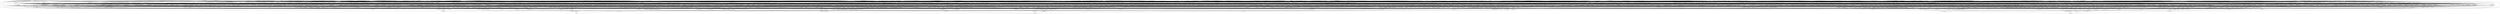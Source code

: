 digraph G {
    "new_n127_" -> "o_1_";
    "new_n222_" -> "o_1_";
    "new_n239_" -> "o_1_";
    "new_n308_" -> "o_1_";
    "new_n399_" -> "o_1_";
    "new_n62_" -> "new_n45_";
    "new_n75_" -> "new_n45_";
    "new_n94_" -> "new_n45_";
    "new_n106_" -> "new_n45_";
    "new_n119_" -> "new_n45_";
    "i_20_" -> "new_n46_";
    "new_n61_" -> "new_n46_";
    "new_n56_" -> "new_n46_";
    "new_n60_" -> "new_n46_";
    "i_16_" -> "new_n47_";
    "i_13_" -> "new_n47_";
    "new_n48_" -> "new_n47_";
    "i_37_" -> "new_n47_";
    "new_n51_" -> "new_n47_";
    "new_n50_" -> "new_n48_";
    "i_28_" -> "new_n49_";
    "i_26_" -> "new_n49_";
    "i_24_" -> "new_n49_";
    "i_29_" -> "new_n49_";
    "i_7_" -> "new_n50_";
    "i_6_" -> "new_n50_";
    "i_32_" -> "new_n50_";
    "new_n55_" -> "new_n51_";
    "new_n53_" -> "new_n51_";
    "new_n50_" -> "new_n51_";
    "new_n49_" -> "new_n51_";
    "new_n52_" -> "new_n51_";
    "i_13_" -> "new_n52_";
    "i_16_" -> "new_n52_";
    "i_37_" -> "new_n53_";
    "i_8_" -> "new_n54_";
    "i_6_" -> "new_n54_";
    "i_35_" -> "new_n55_";
    "i_37_" -> "new_n55_";
    "new_n57_" -> "new_n56_";
    "i_13_" -> "new_n56_";
    "i_37_" -> "new_n56_";
    "i_7_" -> "new_n57_";
    "new_n59_" -> "new_n57_";
    "new_n54_" -> "new_n57_";
    "new_n58_" -> "new_n57_";
    "i_28_" -> "new_n58_";
    "i_26_" -> "new_n58_";
    "i_23_" -> "new_n58_";
    "i_24_" -> "new_n58_";
    "i_29_" -> "new_n58_";
    "i_16_" -> "new_n59_";
    "i_4_" -> "new_n60_";
    "i_0_" -> "new_n60_";
    "i_17_" -> "new_n61_";
    "new_n73_" -> "new_n62_";
    "new_n74_" -> "new_n62_";
    "new_n68_" -> "new_n62_";
    "new_n63_" -> "new_n62_";
    "new_n72_" -> "new_n62_";
    "i_10_" -> "new_n63_";
    "new_n67_" -> "new_n63_";
    "new_n64_" -> "new_n63_";
    "new_n66_" -> "new_n63_";
    "new_n65_" -> "new_n64_";
    "i_4_" -> "new_n65_";
    "i_2_" -> "new_n65_";
    "i_16_" -> "new_n66_";
    "i_28_" -> "new_n67_";
    "i_23_" -> "new_n67_";
    "i_24_" -> "new_n67_";
    "i_17_" -> "new_n67_";
    "i_29_" -> "new_n67_";
    "i_14_" -> "new_n68_";
    "i_24_" -> "new_n68_";
    "new_n70_" -> "new_n68_";
    "i_13_" -> "new_n68_";
    "new_n69_" -> "new_n68_";
    "i_8_" -> "new_n69_";
    "i_5_" -> "new_n69_";
    "i_6_" -> "new_n69_";
    "i_4_" -> "new_n69_";
    "i_2_" -> "new_n69_";
    "i_28_" -> "new_n70_";
    "i_23_" -> "new_n70_";
    "i_17_" -> "new_n70_";
    "i_16_" -> "new_n70_";
    "i_29_" -> "new_n70_";
    "i_10_" -> "new_n71_";
    "new_n69_" -> "new_n71_";
    "i_37_" -> "new_n72_";
    "i_23_" -> "new_n73_";
    "i_17_" -> "new_n73_";
    "i_16_" -> "new_n73_";
    "i_28_" -> "new_n74_";
    "i_24_" -> "new_n74_";
    "i_29_" -> "new_n74_";
    "new_n93_" -> "new_n75_";
    "new_n92_" -> "new_n75_";
    "new_n76_" -> "new_n75_";
    "new_n82_" -> "new_n75_";
    "i_37_" -> "new_n75_";
    "new_n80_" -> "new_n76_";
    "new_n81_" -> "new_n76_";
    "new_n78_" -> "new_n76_";
    "new_n77_" -> "new_n76_";
    "new_n67_" -> "new_n77_";
    "i_8_" -> "new_n78_";
    "i_5_" -> "new_n78_";
    "i_6_" -> "new_n78_";
    "i_4_" -> "new_n78_";
    "i_2_" -> "new_n78_";
    "i_28_" -> "new_n79_";
    "i_23_" -> "new_n79_";
    "i_24_" -> "new_n79_";
    "i_32_" -> "new_n79_";
    "i_29_" -> "new_n79_";
    "i_17_" -> "new_n80_";
    "i_16_" -> "new_n80_";
    "i_10_" -> "new_n81_";
    "i_5_" -> "new_n81_";
    "i_6_" -> "new_n81_";
    "i_4_" -> "new_n81_";
    "i_2_" -> "new_n81_";
    "i_33_" -> "new_n82_";
    "new_n77_" -> "new_n82_";
    "i_34_" -> "new_n82_";
    "new_n87_" -> "new_n82_";
    "new_n83_" -> "new_n82_";
    "new_n84_" -> "new_n83_";
    "new_n85_" -> "new_n83_";
    "new_n86_" -> "new_n83_";
    "i_5_" -> "new_n84_";
    "i_6_" -> "new_n84_";
    "i_4_" -> "new_n84_";
    "i_1_" -> "new_n84_";
    "i_2_" -> "new_n84_";
    "i_32_" -> "new_n85_";
    "i_33_" -> "new_n85_";
    "i_29_" -> "new_n85_";
    "i_23_" -> "new_n86_";
    "i_34_" -> "new_n86_";
    "i_35_" -> "new_n86_";
    "i_7_" -> "new_n87_";
    "i_5_" -> "new_n87_";
    "i_6_" -> "new_n87_";
    "i_4_" -> "new_n87_";
    "i_2_" -> "new_n87_";
    "new_n89_" -> "new_n88_";
    "new_n90_" -> "new_n88_";
    "new_n91_" -> "new_n88_";
    "new_n84_" -> "new_n88_";
    "i_28_" -> "new_n89_";
    "i_29_" -> "new_n89_";
    "i_35_" -> "new_n90_";
    "i_13_" -> "new_n91_";
    "i_16_" -> "new_n91_";
    "i_35_" -> "new_n92_";
    "i_34_" -> "new_n92_";
    "i_33_" -> "new_n93_";
    "i_29_" -> "new_n93_";
    "new_n105_" -> "new_n94_";
    "new_n104_" -> "new_n94_";
    "new_n95_" -> "new_n94_";
    "new_n53_" -> "new_n94_";
    "new_n98_" -> "new_n95_";
    "new_n96_" -> "new_n95_";
    "new_n103_" -> "new_n95_";
    "i_9_" -> "new_n95_";
    "i_13_" -> "new_n95_";
    "i_6_" -> "new_n96_";
    "new_n97_" -> "new_n96_";
    "new_n60_" -> "new_n96_";
    "new_n58_" -> "new_n96_";
    "i_8_" -> "new_n97_";
    "i_18_" -> "new_n98_";
    "new_n58_" -> "new_n98_";
    "new_n99_" -> "new_n98_";
    "i_17_" -> "new_n99_";
    "i_16_" -> "new_n99_";
    "new_n102_" -> "new_n100_";
    "i_5_" -> "new_n101_";
    "i_6_" -> "new_n101_";
    "i_0_" -> "new_n102_";
    "i_3_" -> "new_n102_";
    "i_17_" -> "new_n103_";
    "i_16_" -> "new_n103_";
    "i_19_" -> "new_n103_";
    "i_19_" -> "new_n104_";
    "new_n50_" -> "new_n104_";
    "new_n58_" -> "new_n104_";
    "new_n60_" -> "new_n104_";
    "new_n61_" -> "new_n104_";
    "i_16_" -> "new_n105_";
    "i_17_" -> "new_n106_";
    "new_n115_" -> "new_n106_";
    "new_n107_" -> "new_n106_";
    "new_n66_" -> "new_n106_";
    "new_n118_" -> "new_n106_";
    "new_n102_" -> "new_n107_";
    "new_n111_" -> "new_n107_";
    "new_n109_" -> "new_n107_";
    "i_9_" -> "new_n108_";
    "i_18_" -> "new_n108_";
    "new_n58_" -> "new_n108_";
    "new_n61_" -> "new_n108_";
    "i_11_" -> "new_n109_";
    "i_19_" -> "new_n109_";
    "new_n61_" -> "new_n109_";
    "new_n58_" -> "new_n109_";
    "new_n110_" -> "new_n109_";
    "i_8_" -> "new_n110_";
    "i_5_" -> "new_n110_";
    "i_6_" -> "new_n110_";
    "i_4_" -> "new_n110_";
    "i_0_" -> "new_n110_";
    "i_5_" -> "new_n111_";
    "i_6_" -> "new_n111_";
    "new_n102_" -> "new_n112_";
    "new_n60_" -> "new_n112_";
    "new_n113_" -> "new_n112_";
    "i_6_" -> "new_n113_";
    "i_11_" -> "new_n113_";
    "i_19_" -> "new_n113_";
    "i_5_" -> "new_n114_";
    "i_6_" -> "new_n114_";
    "i_18_" -> "new_n114_";
    "new_n117_" -> "new_n115_";
    "i_27_" -> "new_n116_";
    "i_28_" -> "new_n116_";
    "i_26_" -> "new_n116_";
    "i_23_" -> "new_n116_";
    "i_24_" -> "new_n116_";
    "i_32_" -> "new_n117_";
    "i_29_" -> "new_n117_";
    "i_37_" -> "new_n118_";
    "new_n125_" -> "new_n119_";
    "new_n126_" -> "new_n119_";
    "new_n120_" -> "new_n119_";
    "new_n89_" -> "new_n119_";
    "i_37_" -> "new_n119_";
    "i_14_" -> "new_n120_";
    "new_n90_" -> "new_n120_";
    "new_n69_" -> "new_n120_";
    "new_n121_" -> "new_n120_";
    "i_13_" -> "new_n120_";
    "i_17_" -> "new_n121_";
    "i_16_" -> "new_n121_";
    "new_n114_" -> "new_n122_";
    "new_n65_" -> "new_n122_";
    "new_n113_" -> "new_n122_";
    "new_n123_" -> "new_n122_";
    "i_24_" -> "new_n123_";
    "i_2_" -> "new_n124_";
    "i_3_" -> "new_n124_";
    "i_17_" -> "new_n125_";
    "i_16_" -> "new_n125_";
    "i_35_" -> "new_n126_";
    "i_34_" -> "new_n126_";
    "new_n160_" -> "new_n127_";
    "new_n169_" -> "new_n127_";
    "new_n179_" -> "new_n127_";
    "new_n188_" -> "new_n127_";
    "new_n217_" -> "new_n127_";
    "new_n154_" -> "new_n128_";
    "new_n148_" -> "new_n128_";
    "new_n129_" -> "new_n128_";
    "new_n132_" -> "new_n128_";
    "new_n57_" -> "new_n129_";
    "new_n48_" -> "new_n129_";
    "new_n130_" -> "new_n129_";
    "new_n131_" -> "new_n129_";
    "i_14_" -> "new_n130_";
    "i_23_" -> "new_n130_";
    "new_n59_" -> "new_n130_";
    "new_n60_" -> "new_n131_";
    "i_37_" -> "new_n131_";
    "new_n138_" -> "new_n132_";
    "new_n139_" -> "new_n132_";
    "new_n141_" -> "new_n132_";
    "new_n143_" -> "new_n132_";
    "new_n133_" -> "new_n132_";
    "new_n135_" -> "new_n133_";
    "i_25_" -> "new_n133_";
    "new_n137_" -> "new_n133_";
    "new_n136_" -> "new_n133_";
    "i_20_" -> "new_n133_";
    "i_33_" -> "new_n134_";
    "i_35_" -> "new_n134_";
    "i_28_" -> "new_n135_";
    "i_32_" -> "new_n135_";
    "i_31_" -> "new_n135_";
    "i_12_" -> "new_n136_";
    "i_14_" -> "new_n136_";
    "i_16_" -> "new_n136_";
    "i_7_" -> "new_n136_";
    "i_28_" -> "new_n137_";
    "i_23_" -> "new_n137_";
    "i_24_" -> "new_n137_";
    "i_31_" -> "new_n137_";
    "i_34_" -> "new_n137_";
    "i_10_" -> "new_n138_";
    "i_13_" -> "new_n138_";
    "new_n69_" -> "new_n138_";
    "i_29_" -> "new_n139_";
    "i_34_" -> "new_n139_";
    "new_n121_" -> "new_n139_";
    "new_n140_" -> "new_n139_";
    "i_37_" -> "new_n139_";
    "i_28_" -> "new_n140_";
    "i_24_" -> "new_n140_";
    "i_23_" -> "new_n141_";
    "new_n142_" -> "new_n141_";
    "new_n90_" -> "new_n141_";
    "i_21_" -> "new_n141_";
    "i_29_" -> "new_n142_";
    "new_n145_" -> "new_n143_";
    "new_n146_" -> "new_n143_";
    "new_n144_" -> "new_n143_";
    "i_37_" -> "new_n143_";
    "i_23_" -> "new_n144_";
    "i_24_" -> "new_n144_";
    "i_34_" -> "new_n145_";
    "i_28_" -> "new_n146_";
    "i_29_" -> "new_n146_";
    "i_12_" -> "new_n147_";
    "i_14_" -> "new_n147_";
    "i_16_" -> "new_n147_";
    "new_n151_" -> "new_n148_";
    "new_n153_" -> "new_n148_";
    "new_n149_" -> "new_n148_";
    "i_0_" -> "new_n148_";
    "new_n118_" -> "new_n148_";
    "new_n151_" -> "new_n149_";
    "i_8_" -> "new_n149_";
    "new_n150_" -> "new_n149_";
    "i_20_" -> "new_n149_";
    "new_n152_" -> "new_n149_";
    "i_27_" -> "new_n150_";
    "i_28_" -> "new_n150_";
    "i_26_" -> "new_n150_";
    "i_23_" -> "new_n150_";
    "i_24_" -> "new_n150_";
    "i_27_" -> "new_n151_";
    "i_28_" -> "new_n151_";
    "i_26_" -> "new_n151_";
    "i_24_" -> "new_n151_";
    "i_32_" -> "new_n151_";
    "i_12_" -> "new_n152_";
    "i_16_" -> "new_n152_";
    "i_8_" -> "new_n153_";
    "i_14_" -> "new_n153_";
    "new_n150_" -> "new_n153_";
    "new_n59_" -> "new_n153_";
    "i_20_" -> "new_n154_";
    "new_n159_" -> "new_n154_";
    "new_n58_" -> "new_n154_";
    "new_n122_" -> "new_n154_";
    "new_n155_" -> "new_n154_";
    "new_n157_" -> "new_n155_";
    "new_n156_" -> "new_n155_";
    "i_28_" -> "new_n156_";
    "i_26_" -> "new_n156_";
    "i_35_" -> "new_n157_";
    "i_37_" -> "new_n157_";
    "new_n111_" -> "new_n158_";
    "i_32_" -> "new_n158_";
    "new_n101_" -> "new_n158_";
    "i_37_" -> "new_n158_";
    "i_1_" -> "new_n159_";
    "i_0_" -> "new_n159_";
    "new_n167_" -> "new_n160_";
    "new_n161_" -> "new_n160_";
    "new_n165_" -> "new_n161_";
    "new_n162_" -> "new_n161_";
    "new_n118_" -> "new_n161_";
    "new_n166_" -> "new_n161_";
    "i_14_" -> "new_n162_";
    "i_12_" -> "new_n162_";
    "new_n163_" -> "new_n162_";
    "new_n156_" -> "new_n162_";
    "i_24_" -> "new_n163_";
    "i_16_" -> "new_n163_";
    "i_14_" -> "new_n164_";
    "i_16_" -> "new_n164_";
    "i_28_" -> "new_n165_";
    "i_26_" -> "new_n165_";
    "i_23_" -> "new_n165_";
    "i_24_" -> "new_n165_";
    "i_17_" -> "new_n165_";
    "i_29_" -> "new_n166_";
    "new_n165_" -> "new_n167_";
    "new_n78_" -> "new_n167_";
    "i_10_" -> "new_n168_";
    "i_14_" -> "new_n168_";
    "i_16_" -> "new_n168_";
    "i_35_" -> "new_n168_";
    "i_37_" -> "new_n168_";
    "new_n141_" -> "new_n169_";
    "new_n170_" -> "new_n169_";
    "new_n174_" -> "new_n169_";
    "new_n178_" -> "new_n169_";
    "new_n172_" -> "new_n170_";
    "new_n74_" -> "new_n170_";
    "new_n66_" -> "new_n170_";
    "new_n72_" -> "new_n171_";
    "i_29_" -> "new_n172_";
    "new_n89_" -> "new_n173_";
    "i_25_" -> "new_n173_";
    "i_34_" -> "new_n173_";
    "i_33_" -> "new_n173_";
    "new_n177_" -> "new_n174_";
    "new_n78_" -> "new_n174_";
    "new_n176_" -> "new_n174_";
    "i_8_" -> "new_n175_";
    "i_5_" -> "new_n175_";
    "i_6_" -> "new_n175_";
    "i_23_" -> "new_n176_";
    "i_17_" -> "new_n176_";
    "i_19_" -> "new_n176_";
    "i_2_" -> "new_n177_";
    "i_23_" -> "new_n177_";
    "i_18_" -> "new_n177_";
    "i_17_" -> "new_n177_";
    "i_3_" -> "new_n177_";
    "i_12_" -> "new_n178_";
    "i_16_" -> "new_n178_";
    "new_n172_" -> "new_n179_";
    "i_31_" -> "new_n179_";
    "new_n186_" -> "new_n179_";
    "new_n184_" -> "new_n179_";
    "new_n152_" -> "new_n179_";
    "new_n183_" -> "new_n180_";
    "i_7_" -> "new_n180_";
    "new_n181_" -> "new_n180_";
    "i_14_" -> "new_n181_";
    "i_12_" -> "new_n181_";
    "new_n90_" -> "new_n181_";
    "new_n182_" -> "new_n181_";
    "i_7_" -> "new_n181_";
    "i_23_" -> "new_n182_";
    "i_16_" -> "new_n182_";
    "i_23_" -> "new_n183_";
    "i_17_" -> "new_n183_";
    "i_34_" -> "new_n183_";
    "i_35_" -> "new_n183_";
    "i_20_" -> "new_n184_";
    "i_25_" -> "new_n184_";
    "i_28_" -> "new_n185_";
    "i_23_" -> "new_n185_";
    "i_24_" -> "new_n185_";
    "i_34_" -> "new_n185_";
    "i_33_" -> "new_n185_";
    "new_n187_" -> "new_n186_";
    "i_25_" -> "new_n186_";
    "i_28_" -> "new_n187_";
    "i_23_" -> "new_n187_";
    "i_29_" -> "new_n187_";
    "new_n205_" -> "new_n188_";
    "new_n201_" -> "new_n188_";
    "new_n189_" -> "new_n188_";
    "new_n209_" -> "new_n188_";
    "new_n195_" -> "new_n188_";
    "new_n122_" -> "new_n189_";
    "new_n80_" -> "new_n189_";
    "new_n192_" -> "new_n189_";
    "new_n156_" -> "new_n190_";
    "new_n191_" -> "new_n190_";
    "new_n118_" -> "new_n190_";
    "i_29_" -> "new_n191_";
    "new_n67_" -> "new_n192_";
    "new_n89_" -> "new_n192_";
    "new_n193_" -> "new_n192_";
    "new_n194_" -> "new_n192_";
    "i_13_" -> "new_n193_";
    "i_12_" -> "new_n193_";
    "i_23_" -> "new_n193_";
    "i_24_" -> "new_n193_";
    "i_16_" -> "new_n193_";
    "i_33_" -> "new_n194_";
    "i_35_" -> "new_n194_";
    "i_34_" -> "new_n194_";
    "i_37_" -> "new_n194_";
    "new_n55_" -> "new_n195_";
    "new_n166_" -> "new_n195_";
    "new_n199_" -> "new_n195_";
    "new_n196_" -> "new_n195_";
    "new_n105_" -> "new_n196_";
    "new_n87_" -> "new_n196_";
    "new_n197_" -> "new_n196_";
    "new_n177_" -> "new_n196_";
    "i_7_" -> "new_n197_";
    "i_5_" -> "new_n197_";
    "i_6_" -> "new_n197_";
    "i_13_" -> "new_n197_";
    "i_16_" -> "new_n197_";
    "new_n193_" -> "new_n198_";
    "new_n91_" -> "new_n198_";
    "new_n165_" -> "new_n198_";
    "new_n200_" -> "new_n199_";
    "i_28_" -> "new_n200_";
    "i_24_" -> "new_n200_";
    "i_32_" -> "new_n200_";
    "i_33_" -> "new_n200_";
    "i_29_" -> "new_n200_";
    "new_n204_" -> "new_n201_";
    "new_n202_" -> "new_n201_";
    "new_n87_" -> "new_n202_";
    "new_n183_" -> "new_n202_";
    "i_32_" -> "new_n203_";
    "i_29_" -> "new_n203_";
    "i_16_" -> "new_n204_";
    "i_37_" -> "new_n204_";
    "new_n208_" -> "new_n205_";
    "i_25_" -> "new_n205_";
    "new_n206_" -> "new_n205_";
    "i_20_" -> "new_n206_";
    "i_25_" -> "new_n206_";
    "i_28_" -> "new_n207_";
    "i_23_" -> "new_n207_";
    "i_34_" -> "new_n207_";
    "i_33_" -> "new_n207_";
    "i_35_" -> "new_n207_";
    "i_28_" -> "new_n208_";
    "i_26_" -> "new_n208_";
    "i_33_" -> "new_n208_";
    "new_n210_" -> "new_n209_";
    "new_n214_" -> "new_n209_";
    "new_n174_" -> "new_n209_";
    "new_n216_" -> "new_n209_";
    "i_34_" -> "new_n209_";
    "i_32_" -> "new_n210_";
    "i_33_" -> "new_n210_";
    "new_n211_" -> "new_n210_";
    "new_n123_" -> "new_n210_";
    "i_31_" -> "new_n211_";
    "i_29_" -> "new_n211_";
    "i_23_" -> "new_n212_";
    "i_24_" -> "new_n212_";
    "new_n213_" -> "new_n212_";
    "new_n172_" -> "new_n212_";
    "i_32_" -> "new_n213_";
    "i_31_" -> "new_n213_";
    "new_n66_" -> "new_n214_";
    "new_n215_" -> "new_n214_";
    "i_26_" -> "new_n215_";
    "i_24_" -> "new_n215_";
    "i_35_" -> "new_n215_";
    "i_37_" -> "new_n215_";
    "i_37_" -> "new_n216_";
    "i_32_" -> "new_n217_";
    "new_n218_" -> "new_n217_";
    "new_n118_" -> "new_n217_";
    "new_n196_" -> "new_n217_";
    "new_n220_" -> "new_n217_";
    "new_n59_" -> "new_n218_";
    "new_n219_" -> "new_n218_";
    "new_n159_" -> "new_n218_";
    "new_n58_" -> "new_n218_";
    "i_6_" -> "new_n219_";
    "new_n89_" -> "new_n220_";
    "new_n221_" -> "new_n220_";
    "i_34_" -> "new_n221_";
    "i_35_" -> "new_n221_";
    "new_n96_" -> "new_n222_";
    "i_37_" -> "new_n222_";
    "new_n228_" -> "new_n222_";
    "new_n232_" -> "new_n222_";
    "new_n223_" -> "new_n222_";
    "new_n227_" -> "new_n223_";
    "new_n114_" -> "new_n223_";
    "new_n226_" -> "new_n223_";
    "new_n224_" -> "new_n223_";
    "new_n102_" -> "new_n223_";
    "new_n98_" -> "new_n224_";
    "new_n225_" -> "new_n224_";
    "i_9_" -> "new_n224_";
    "new_n216_" -> "new_n224_";
    "new_n219_" -> "new_n224_";
    "i_18_" -> "new_n225_";
    "i_32_" -> "new_n225_";
    "new_n61_" -> "new_n225_";
    "new_n58_" -> "new_n225_";
    "new_n66_" -> "new_n225_";
    "i_13_" -> "new_n226_";
    "i_16_" -> "new_n226_";
    "new_n108_" -> "new_n226_";
    "new_n53_" -> "new_n226_";
    "new_n80_" -> "new_n227_";
    "new_n116_" -> "new_n228_";
    "i_20_" -> "new_n228_";
    "new_n229_" -> "new_n228_";
    "i_0_" -> "new_n228_";
    "new_n147_" -> "new_n228_";
    "new_n230_" -> "new_n229_";
    "i_32_" -> "new_n230_";
    "i_7_" -> "new_n231_";
    "i_8_" -> "new_n231_";
    "i_33_" -> "new_n232_";
    "i_35_" -> "new_n232_";
    "new_n236_" -> "new_n232_";
    "new_n233_" -> "new_n232_";
    "new_n238_" -> "new_n232_";
    "new_n235_" -> "new_n233_";
    "i_5_" -> "new_n234_";
    "i_6_" -> "new_n234_";
    "i_4_" -> "new_n234_";
    "i_12_" -> "new_n234_";
    "i_2_" -> "new_n234_";
    "i_23_" -> "new_n235_";
    "i_16_" -> "new_n235_";
    "new_n81_" -> "new_n236_";
    "new_n237_" -> "new_n236_";
    "i_28_" -> "new_n237_";
    "i_26_" -> "new_n237_";
    "i_23_" -> "new_n237_";
    "i_24_" -> "new_n237_";
    "i_29_" -> "new_n237_";
    "i_28_" -> "new_n238_";
    "i_24_" -> "new_n238_";
    "i_32_" -> "new_n238_";
    "i_29_" -> "new_n238_";
    "i_34_" -> "new_n238_";
    "new_n251_" -> "new_n239_";
    "new_n266_" -> "new_n239_";
    "new_n271_" -> "new_n239_";
    "new_n275_" -> "new_n239_";
    "new_n281_" -> "new_n239_";
    "new_n245_" -> "new_n240_";
    "new_n248_" -> "new_n240_";
    "new_n250_" -> "new_n240_";
    "new_n241_" -> "new_n240_";
    "new_n243_" -> "new_n240_";
    "new_n147_" -> "new_n241_";
    "new_n242_" -> "new_n241_";
    "i_22_" -> "new_n241_";
    "i_21_" -> "new_n241_";
    "new_n58_" -> "new_n241_";
    "new_n105_" -> "new_n242_";
    "new_n49_" -> "new_n242_";
    "new_n61_" -> "new_n242_";
    "i_2_" -> "new_n242_";
    "new_n80_" -> "new_n243_";
    "new_n244_" -> "new_n243_";
    "new_n52_" -> "new_n243_";
    "new_n167_" -> "new_n243_";
    "new_n55_" -> "new_n243_";
    "i_9_" -> "new_n244_";
    "i_10_" -> "new_n244_";
    "i_6_" -> "new_n244_";
    "new_n60_" -> "new_n244_";
    "new_n58_" -> "new_n244_";
    "new_n247_" -> "new_n245_";
    "i_8_" -> "new_n246_";
    "i_14_" -> "new_n246_";
    "i_12_" -> "new_n246_";
    "i_23_" -> "new_n246_";
    "i_16_" -> "new_n246_";
    "i_8_" -> "new_n247_";
    "i_14_" -> "new_n247_";
    "i_23_" -> "new_n247_";
    "i_17_" -> "new_n247_";
    "i_16_" -> "new_n247_";
    "new_n249_" -> "new_n248_";
    "new_n166_" -> "new_n248_";
    "new_n72_" -> "new_n248_";
    "i_28_" -> "new_n249_";
    "i_17_" -> "new_n250_";
    "i_16_" -> "new_n250_";
    "i_32_" -> "new_n250_";
    "i_35_" -> "new_n250_";
    "i_37_" -> "new_n250_";
    "new_n263_" -> "new_n251_";
    "new_n264_" -> "new_n251_";
    "new_n265_" -> "new_n251_";
    "new_n252_" -> "new_n251_";
    "new_n255_" -> "new_n251_";
    "new_n178_" -> "new_n252_";
    "new_n237_" -> "new_n252_";
    "new_n253_" -> "new_n252_";
    "i_31_" -> "new_n252_";
    "new_n254_" -> "new_n252_";
    "new_n216_" -> "new_n253_";
    "i_21_" -> "new_n253_";
    "i_28_" -> "new_n253_";
    "i_29_" -> "new_n253_";
    "new_n90_" -> "new_n253_";
    "i_32_" -> "new_n254_";
    "new_n258_" -> "new_n255_";
    "new_n256_" -> "new_n255_";
    "new_n126_" -> "new_n256_";
    "new_n163_" -> "new_n256_";
    "new_n257_" -> "new_n256_";
    "new_n89_" -> "new_n256_";
    "i_37_" -> "new_n256_";
    "i_6_" -> "new_n257_";
    "i_4_" -> "new_n257_";
    "i_12_" -> "new_n257_";
    "i_2_" -> "new_n257_";
    "new_n157_" -> "new_n258_";
    "i_34_" -> "new_n258_";
    "new_n89_" -> "new_n258_";
    "new_n260_" -> "new_n259_";
    "new_n257_" -> "new_n259_";
    "i_23_" -> "new_n260_";
    "i_16_" -> "new_n260_";
    "new_n262_" -> "new_n261_";
    "i_12_" -> "new_n262_";
    "i_13_" -> "new_n262_";
    "i_16_" -> "new_n262_";
    "new_n80_" -> "new_n263_";
    "i_21_" -> "new_n263_";
    "new_n58_" -> "new_n263_";
    "new_n105_" -> "new_n264_";
    "new_n165_" -> "new_n264_";
    "i_7_" -> "new_n264_";
    "i_31_" -> "new_n264_";
    "new_n87_" -> "new_n265_";
    "new_n204_" -> "new_n265_";
    "new_n238_" -> "new_n265_";
    "i_3_" -> "new_n265_";
    "new_n61_" -> "new_n265_";
    "i_23_" -> "new_n266_";
    "new_n270_" -> "new_n266_";
    "new_n249_" -> "new_n266_";
    "new_n267_" -> "new_n266_";
    "new_n227_" -> "new_n267_";
    "new_n60_" -> "new_n267_";
    "new_n113_" -> "new_n267_";
    "i_20_" -> "new_n268_";
    "i_7_" -> "new_n268_";
    "new_n105_" -> "new_n268_";
    "new_n269_" -> "new_n268_";
    "i_12_" -> "new_n269_";
    "i_16_" -> "new_n269_";
    "i_7_" -> "new_n269_";
    "i_20_" -> "new_n269_";
    "i_31_" -> "new_n270_";
    "i_35_" -> "new_n270_";
    "new_n215_" -> "new_n271_";
    "new_n273_" -> "new_n271_";
    "i_20_" -> "new_n271_";
    "new_n58_" -> "new_n271_";
    "new_n272_" -> "new_n271_";
    "new_n111_" -> "new_n272_";
    "new_n159_" -> "new_n272_";
    "new_n105_" -> "new_n273_";
    "new_n274_" -> "new_n273_";
    "i_6_" -> "new_n274_";
    "i_4_" -> "new_n274_";
    "i_1_" -> "new_n274_";
    "i_2_" -> "new_n274_";
    "new_n178_" -> "new_n275_";
    "new_n80_" -> "new_n275_";
    "new_n173_" -> "new_n275_";
    "new_n276_" -> "new_n275_";
    "new_n235_" -> "new_n276_";
    "new_n280_" -> "new_n276_";
    "new_n152_" -> "new_n276_";
    "new_n277_" -> "new_n276_";
    "new_n279_" -> "new_n277_";
    "i_34_" -> "new_n277_";
    "i_28_" -> "new_n278_";
    "i_29_" -> "new_n278_";
    "i_24_" -> "new_n279_";
    "i_21_" -> "new_n279_";
    "i_5_" -> "new_n280_";
    "i_6_" -> "new_n280_";
    "i_4_" -> "new_n280_";
    "i_12_" -> "new_n280_";
    "i_2_" -> "new_n280_";
    "new_n306_" -> "new_n281_";
    "new_n291_" -> "new_n281_";
    "new_n298_" -> "new_n281_";
    "new_n282_" -> "new_n281_";
    "new_n295_" -> "new_n281_";
    "new_n248_" -> "new_n282_";
    "new_n290_" -> "new_n282_";
    "new_n284_" -> "new_n282_";
    "new_n283_" -> "new_n282_";
    "i_33_" -> "new_n282_";
    "new_n144_" -> "new_n283_";
    "new_n93_" -> "new_n283_";
    "new_n285_" -> "new_n284_";
    "i_3_" -> "new_n284_";
    "i_9_" -> "new_n284_";
    "new_n286_" -> "new_n284_";
    "new_n69_" -> "new_n284_";
    "i_13_" -> "new_n285_";
    "i_18_" -> "new_n285_";
    "i_17_" -> "new_n285_";
    "i_16_" -> "new_n285_";
    "i_11_" -> "new_n286_";
    "i_17_" -> "new_n286_";
    "i_16_" -> "new_n286_";
    "i_19_" -> "new_n286_";
    "new_n289_" -> "new_n287_";
    "i_8_" -> "new_n288_";
    "i_13_" -> "new_n288_";
    "i_12_" -> "new_n288_";
    "i_23_" -> "new_n288_";
    "i_16_" -> "new_n288_";
    "i_8_" -> "new_n289_";
    "i_13_" -> "new_n289_";
    "i_23_" -> "new_n289_";
    "i_17_" -> "new_n289_";
    "i_16_" -> "new_n289_";
    "new_n145_" -> "new_n290_";
    "new_n146_" -> "new_n290_";
    "new_n262_" -> "new_n290_";
    "new_n144_" -> "new_n290_";
    "i_37_" -> "new_n290_";
    "new_n292_" -> "new_n291_";
    "new_n221_" -> "new_n292_";
    "i_3_" -> "new_n293_";
    "new_n294_" -> "new_n293_";
    "new_n204_" -> "new_n293_";
    "new_n87_" -> "new_n293_";
    "new_n61_" -> "new_n293_";
    "i_19_" -> "new_n294_";
    "i_16_" -> "new_n295_";
    "new_n53_" -> "new_n295_";
    "new_n204_" -> "new_n295_";
    "new_n297_" -> "new_n295_";
    "new_n296_" -> "new_n295_";
    "new_n58_" -> "new_n296_";
    "new_n60_" -> "new_n296_";
    "i_12_" -> "new_n297_";
    "new_n230_" -> "new_n297_";
    "i_14_" -> "new_n298_";
    "new_n305_" -> "new_n298_";
    "i_37_" -> "new_n298_";
    "new_n301_" -> "new_n298_";
    "new_n304_" -> "new_n298_";
    "new_n300_" -> "new_n299_";
    "new_n87_" -> "new_n299_";
    "i_9_" -> "new_n299_";
    "new_n103_" -> "new_n299_";
    "new_n69_" -> "new_n299_";
    "i_3_" -> "new_n300_";
    "new_n303_" -> "new_n301_";
    "new_n117_" -> "new_n301_";
    "i_20_" -> "new_n301_";
    "new_n302_" -> "new_n301_";
    "new_n58_" -> "new_n301_";
    "i_6_" -> "new_n302_";
    "i_13_" -> "new_n302_";
    "i_12_" -> "new_n302_";
    "i_16_" -> "new_n302_";
    "i_13_" -> "new_n303_";
    "i_12_" -> "new_n303_";
    "i_16_" -> "new_n303_";
    "i_4_" -> "new_n304_";
    "i_0_" -> "new_n304_";
    "i_33_" -> "new_n304_";
    "new_n118_" -> "new_n304_";
    "i_28_" -> "new_n305_";
    "i_23_" -> "new_n305_";
    "i_24_" -> "new_n305_";
    "i_29_" -> "new_n305_";
    "i_34_" -> "new_n305_";
    "new_n215_" -> "new_n306_";
    "new_n177_" -> "new_n307_";
    "new_n78_" -> "new_n307_";
    "new_n176_" -> "new_n307_";
    "new_n105_" -> "new_n307_";
    "new_n341_" -> "new_n308_";
    "new_n356_" -> "new_n308_";
    "new_n362_" -> "new_n308_";
    "new_n367_" -> "new_n308_";
    "new_n377_" -> "new_n308_";
    "new_n312_" -> "new_n309_";
    "new_n314_" -> "new_n309_";
    "new_n330_" -> "new_n309_";
    "new_n333_" -> "new_n309_";
    "new_n310_" -> "new_n309_";
    "new_n122_" -> "new_n310_";
    "new_n80_" -> "new_n310_";
    "new_n311_" -> "new_n310_";
    "new_n49_" -> "new_n311_";
    "new_n110_" -> "new_n311_";
    "new_n168_" -> "new_n311_";
    "new_n61_" -> "new_n311_";
    "new_n125_" -> "new_n312_";
    "new_n184_" -> "new_n312_";
    "new_n186_" -> "new_n312_";
    "new_n80_" -> "new_n312_";
    "new_n178_" -> "new_n312_";
    "i_21_" -> "new_n313_";
    "i_34_" -> "new_n313_";
    "i_25_" -> "new_n313_";
    "new_n208_" -> "new_n313_";
    "new_n123_" -> "new_n313_";
    "new_n317_" -> "new_n314_";
    "new_n324_" -> "new_n314_";
    "new_n326_" -> "new_n314_";
    "new_n319_" -> "new_n314_";
    "new_n327_" -> "new_n314_";
    "i_34_" -> "new_n315_";
    "i_33_" -> "new_n315_";
    "new_n316_" -> "new_n315_";
    "new_n118_" -> "new_n315_";
    "i_28_" -> "new_n316_";
    "i_26_" -> "new_n316_";
    "i_24_" -> "new_n316_";
    "i_31_" -> "new_n316_";
    "i_29_" -> "new_n316_";
    "i_12_" -> "new_n317_";
    "i_29_" -> "new_n317_";
    "new_n318_" -> "new_n317_";
    "new_n163_" -> "new_n317_";
    "i_7_" -> "new_n317_";
    "i_28_" -> "new_n318_";
    "i_31_" -> "new_n318_";
    "i_34_" -> "new_n318_";
    "new_n146_" -> "new_n319_";
    "new_n320_" -> "new_n319_";
    "new_n147_" -> "new_n319_";
    "new_n322_" -> "new_n319_";
    "new_n323_" -> "new_n319_";
    "i_32_" -> "new_n320_";
    "i_31_" -> "new_n320_";
    "i_35_" -> "new_n320_";
    "i_37_" -> "new_n320_";
    "i_24_" -> "new_n321_";
    "i_34_" -> "new_n321_";
    "i_34_" -> "new_n322_";
    "i_29_" -> "new_n322_";
    "i_23_" -> "new_n323_";
    "i_22_" -> "new_n323_";
    "i_35_" -> "new_n323_";
    "new_n89_" -> "new_n324_";
    "new_n90_" -> "new_n324_";
    "new_n325_" -> "new_n324_";
    "i_16_" -> "new_n325_";
    "i_7_" -> "new_n325_";
    "i_31_" -> "new_n325_";
    "new_n322_" -> "new_n326_";
    "i_22_" -> "new_n326_";
    "i_35_" -> "new_n326_";
    "new_n221_" -> "new_n327_";
    "new_n211_" -> "new_n327_";
    "i_29_" -> "new_n327_";
    "new_n329_" -> "new_n327_";
    "new_n318_" -> "new_n327_";
    "i_14_" -> "new_n328_";
    "i_28_" -> "new_n328_";
    "i_37_" -> "new_n328_";
    "i_12_" -> "new_n329_";
    "i_23_" -> "new_n329_";
    "i_24_" -> "new_n329_";
    "i_16_" -> "new_n329_";
    "i_7_" -> "new_n329_";
    "new_n157_" -> "new_n330_";
    "i_34_" -> "new_n330_";
    "new_n331_" -> "new_n330_";
    "new_n279_" -> "new_n330_";
    "new_n332_" -> "new_n330_";
    "new_n211_" -> "new_n331_";
    "new_n123_" -> "new_n331_";
    "i_28_" -> "new_n332_";
    "i_32_" -> "new_n332_";
    "i_31_" -> "new_n332_";
    "i_34_" -> "new_n332_";
    "i_29_" -> "new_n332_";
    "new_n334_" -> "new_n333_";
    "new_n336_" -> "new_n333_";
    "new_n339_" -> "new_n333_";
    "new_n335_" -> "new_n333_";
    "new_n323_" -> "new_n334_";
    "new_n137_" -> "new_n335_";
    "i_20_" -> "new_n335_";
    "i_7_" -> "new_n335_";
    "new_n105_" -> "new_n335_";
    "new_n337_" -> "new_n336_";
    "new_n338_" -> "new_n336_";
    "i_34_" -> "new_n337_";
    "i_29_" -> "new_n337_";
    "i_35_" -> "new_n337_";
    "i_31_" -> "new_n338_";
    "i_25_" -> "new_n338_";
    "i_33_" -> "new_n338_";
    "i_29_" -> "new_n339_";
    "new_n318_" -> "new_n339_";
    "i_7_" -> "new_n339_";
    "new_n105_" -> "new_n339_";
    "new_n123_" -> "new_n339_";
    "i_29_" -> "new_n340_";
    "new_n318_" -> "new_n340_";
    "i_7_" -> "new_n340_";
    "new_n123_" -> "new_n340_";
    "new_n66_" -> "new_n340_";
    "new_n296_" -> "new_n341_";
    "new_n353_" -> "new_n341_";
    "new_n348_" -> "new_n341_";
    "new_n342_" -> "new_n341_";
    "new_n344_" -> "new_n341_";
    "new_n141_" -> "new_n342_";
    "new_n343_" -> "new_n342_";
    "new_n57_" -> "new_n342_";
    "new_n80_" -> "new_n342_";
    "i_13_" -> "new_n343_";
    "new_n60_" -> "new_n343_";
    "new_n53_" -> "new_n343_";
    "new_n346_" -> "new_n344_";
    "new_n345_" -> "new_n344_";
    "new_n104_" -> "new_n344_";
    "i_30_" -> "new_n344_";
    "new_n171_" -> "new_n344_";
    "new_n204_" -> "new_n345_";
    "new_n164_" -> "new_n346_";
    "i_14_" -> "new_n347_";
    "i_12_" -> "new_n347_";
    "new_n163_" -> "new_n347_";
    "new_n89_" -> "new_n347_";
    "new_n350_" -> "new_n348_";
    "new_n171_" -> "new_n348_";
    "new_n352_" -> "new_n348_";
    "new_n218_" -> "new_n348_";
    "new_n125_" -> "new_n349_";
    "new_n67_" -> "new_n349_";
    "new_n164_" -> "new_n349_";
    "new_n351_" -> "new_n350_";
    "i_5_" -> "new_n351_";
    "i_6_" -> "new_n351_";
    "i_4_" -> "new_n351_";
    "i_2_" -> "new_n351_";
    "i_13_" -> "new_n351_";
    "i_32_" -> "new_n352_";
    "i_33_" -> "new_n352_";
    "new_n118_" -> "new_n352_";
    "new_n105_" -> "new_n353_";
    "new_n55_" -> "new_n353_";
    "new_n110_" -> "new_n353_";
    "new_n354_" -> "new_n353_";
    "i_19_" -> "new_n354_";
    "new_n61_" -> "new_n354_";
    "new_n58_" -> "new_n354_";
    "i_6_" -> "new_n355_";
    "new_n250_" -> "new_n355_";
    "i_13_" -> "new_n355_";
    "new_n184_" -> "new_n356_";
    "new_n361_" -> "new_n356_";
    "new_n357_" -> "new_n356_";
    "new_n260_" -> "new_n357_";
    "new_n280_" -> "new_n357_";
    "new_n147_" -> "new_n357_";
    "new_n359_" -> "new_n357_";
    "i_29_" -> "new_n358_";
    "i_34_" -> "new_n358_";
    "new_n118_" -> "new_n358_";
    "new_n140_" -> "new_n358_";
    "new_n360_" -> "new_n359_";
    "i_22_" -> "new_n359_";
    "i_24_" -> "new_n360_";
    "i_34_" -> "new_n360_";
    "new_n360_" -> "new_n361_";
    "new_n146_" -> "new_n361_";
    "new_n338_" -> "new_n361_";
    "new_n277_" -> "new_n362_";
    "new_n152_" -> "new_n362_";
    "new_n173_" -> "new_n362_";
    "new_n363_" -> "new_n362_";
    "new_n260_" -> "new_n363_";
    "new_n280_" -> "new_n363_";
    "new_n365_" -> "new_n363_";
    "new_n364_" -> "new_n363_";
    "new_n178_" -> "new_n364_";
    "new_n366_" -> "new_n365_";
    "i_28_" -> "new_n366_";
    "i_23_" -> "new_n366_";
    "i_34_" -> "new_n366_";
    "i_29_" -> "new_n366_";
    "i_35_" -> "new_n366_";
    "new_n156_" -> "new_n367_";
    "new_n376_" -> "new_n367_";
    "new_n370_" -> "new_n367_";
    "new_n368_" -> "new_n367_";
    "new_n372_" -> "new_n367_";
    "new_n125_" -> "new_n368_";
    "new_n237_" -> "new_n368_";
    "new_n369_" -> "new_n368_";
    "new_n283_" -> "new_n368_";
    "new_n364_" -> "new_n368_";
    "i_5_" -> "new_n369_";
    "i_6_" -> "new_n369_";
    "i_4_" -> "new_n369_";
    "i_1_" -> "new_n369_";
    "i_2_" -> "new_n369_";
    "new_n147_" -> "new_n370_";
    "new_n221_" -> "new_n370_";
    "i_37_" -> "new_n370_";
    "new_n166_" -> "new_n371_";
    "new_n249_" -> "new_n371_";
    "i_31_" -> "new_n371_";
    "new_n190_" -> "new_n372_";
    "new_n259_" -> "new_n372_";
    "new_n374_" -> "new_n372_";
    "new_n373_" -> "new_n372_";
    "new_n375_" -> "new_n372_";
    "new_n203_" -> "new_n373_";
    "new_n215_" -> "new_n373_";
    "new_n274_" -> "new_n373_";
    "new_n260_" -> "new_n374_";
    "new_n74_" -> "new_n375_";
    "new_n235_" -> "new_n375_";
    "new_n280_" -> "new_n375_";
    "new_n72_" -> "new_n375_";
    "i_14_" -> "new_n376_";
    "i_12_" -> "new_n376_";
    "i_7_" -> "new_n376_";
    "new_n163_" -> "new_n376_";
    "new_n388_" -> "new_n377_";
    "new_n378_" -> "new_n377_";
    "new_n383_" -> "new_n377_";
    "new_n389_" -> "new_n377_";
    "new_n395_" -> "new_n377_";
    "new_n305_" -> "new_n378_";
    "new_n382_" -> "new_n378_";
    "new_n379_" -> "new_n378_";
    "new_n380_" -> "new_n378_";
    "new_n381_" -> "new_n378_";
    "i_21_" -> "new_n379_";
    "new_n58_" -> "new_n379_";
    "i_2_" -> "new_n379_";
    "new_n178_" -> "new_n379_";
    "new_n136_" -> "new_n380_";
    "new_n270_" -> "new_n380_";
    "i_20_" -> "new_n380_";
    "new_n249_" -> "new_n380_";
    "new_n254_" -> "new_n381_";
    "new_n237_" -> "new_n381_";
    "i_31_" -> "new_n381_";
    "i_37_" -> "new_n381_";
    "new_n152_" -> "new_n382_";
    "new_n360_" -> "new_n383_";
    "new_n146_" -> "new_n383_";
    "new_n384_" -> "new_n383_";
    "new_n386_" -> "new_n383_";
    "new_n166_" -> "new_n384_";
    "new_n288_" -> "new_n384_";
    "new_n385_" -> "new_n384_";
    "i_33_" -> "new_n385_";
    "i_35_" -> "new_n385_";
    "i_37_" -> "new_n385_";
    "new_n249_" -> "new_n386_";
    "new_n289_" -> "new_n386_";
    "new_n385_" -> "new_n386_";
    "new_n137_" -> "new_n386_";
    "new_n269_" -> "new_n386_";
    "new_n53_" -> "new_n387_";
    "new_n221_" -> "new_n387_";
    "new_n262_" -> "new_n387_";
    "new_n89_" -> "new_n388_";
    "new_n221_" -> "new_n388_";
    "i_37_" -> "new_n388_";
    "new_n394_" -> "new_n389_";
    "new_n245_" -> "new_n389_";
    "new_n393_" -> "new_n389_";
    "new_n390_" -> "new_n389_";
    "new_n238_" -> "new_n390_";
    "new_n87_" -> "new_n390_";
    "new_n176_" -> "new_n390_";
    "new_n391_" -> "new_n390_";
    "new_n392_" -> "new_n390_";
    "i_31_" -> "new_n391_";
    "i_29_" -> "new_n391_";
    "i_28_" -> "new_n392_";
    "i_26_" -> "new_n392_";
    "i_24_" -> "new_n392_";
    "i_34_" -> "new_n392_";
    "i_21_" -> "new_n392_";
    "i_29_" -> "new_n393_";
    "new_n163_" -> "new_n393_";
    "new_n257_" -> "new_n393_";
    "new_n156_" -> "new_n393_";
    "new_n157_" -> "new_n393_";
    "i_28_" -> "new_n394_";
    "i_34_" -> "new_n394_";
    "i_29_" -> "new_n394_";
    "i_35_" -> "new_n394_";
    "i_37_" -> "new_n394_";
    "new_n49_" -> "new_n395_";
    "i_2_" -> "new_n395_";
    "new_n199_" -> "new_n395_";
    "new_n374_" -> "new_n395_";
    "new_n396_" -> "new_n395_";
    "new_n69_" -> "new_n396_";
    "new_n152_" -> "new_n396_";
    "new_n394_" -> "new_n396_";
    "new_n397_" -> "new_n396_";
    "new_n398_" -> "new_n396_";
    "i_26_" -> "new_n397_";
    "i_30_" -> "new_n397_";
    "i_28_" -> "new_n397_";
    "i_24_" -> "new_n397_";
    "i_34_" -> "new_n397_";
    "i_31_" -> "new_n398_";
    "i_20_" -> "new_n398_";
    "i_25_" -> "new_n398_";
    "i_33_" -> "new_n398_";
    "new_n442_" -> "new_n399_";
    "new_n421_" -> "new_n399_";
    "new_n426_" -> "new_n399_";
    "new_n430_" -> "new_n399_";
    "new_n400_" -> "new_n399_";
    "new_n416_" -> "new_n400_";
    "new_n53_" -> "new_n400_";
    "new_n406_" -> "new_n400_";
    "new_n401_" -> "new_n400_";
    "new_n411_" -> "new_n400_";
    "new_n53_" -> "new_n401_";
    "new_n405_" -> "new_n401_";
    "new_n404_" -> "new_n401_";
    "i_0_" -> "new_n401_";
    "new_n230_" -> "new_n402_";
    "new_n150_" -> "new_n402_";
    "new_n80_" -> "new_n402_";
    "new_n116_" -> "new_n402_";
    "new_n231_" -> "new_n402_";
    "i_12_" -> "new_n403_";
    "i_20_" -> "new_n403_";
    "i_13_" -> "new_n403_";
    "i_16_" -> "new_n403_";
    "new_n116_" -> "new_n404_";
    "new_n178_" -> "new_n404_";
    "new_n231_" -> "new_n404_";
    "i_8_" -> "new_n405_";
    "new_n178_" -> "new_n405_";
    "new_n55_" -> "new_n405_";
    "new_n150_" -> "new_n405_";
    "new_n410_" -> "new_n406_";
    "new_n409_" -> "new_n406_";
    "new_n71_" -> "new_n406_";
    "new_n408_" -> "new_n406_";
    "i_37_" -> "new_n406_";
    "new_n49_" -> "new_n407_";
    "new_n61_" -> "new_n407_";
    "new_n203_" -> "new_n408_";
    "new_n87_" -> "new_n408_";
    "new_n183_" -> "new_n408_";
    "i_13_" -> "new_n408_";
    "new_n66_" -> "new_n409_";
    "new_n183_" -> "new_n409_";
    "new_n159_" -> "new_n410_";
    "new_n164_" -> "new_n410_";
    "new_n413_" -> "new_n411_";
    "new_n412_" -> "new_n411_";
    "new_n359_" -> "new_n411_";
    "new_n262_" -> "new_n411_";
    "i_22_" -> "new_n411_";
    "new_n147_" -> "new_n412_";
    "new_n332_" -> "new_n412_";
    "new_n156_" -> "new_n412_";
    "i_29_" -> "new_n412_";
    "new_n123_" -> "new_n412_";
    "i_28_" -> "new_n413_";
    "i_26_" -> "new_n413_";
    "i_24_" -> "new_n413_";
    "i_34_" -> "new_n413_";
    "new_n91_" -> "new_n414_";
    "new_n415_" -> "new_n414_";
    "new_n101_" -> "new_n414_";
    "new_n159_" -> "new_n414_";
    "i_13_" -> "new_n415_";
    "i_32_" -> "new_n415_";
    "new_n59_" -> "new_n415_";
    "new_n58_" -> "new_n415_";
    "new_n89_" -> "new_n416_";
    "new_n121_" -> "new_n416_";
    "new_n90_" -> "new_n416_";
    "new_n202_" -> "new_n416_";
    "new_n52_" -> "new_n416_";
    "new_n61_" -> "new_n417_";
    "new_n89_" -> "new_n417_";
    "new_n418_" -> "new_n417_";
    "new_n90_" -> "new_n417_";
    "i_37_" -> "new_n417_";
    "new_n249_" -> "new_n418_";
    "new_n191_" -> "new_n418_";
    "new_n419_" -> "new_n418_";
    "new_n84_" -> "new_n419_";
    "new_n164_" -> "new_n420_";
    "i_33_" -> "new_n421_";
    "new_n72_" -> "new_n421_";
    "new_n422_" -> "new_n421_";
    "new_n152_" -> "new_n422_";
    "new_n115_" -> "new_n422_";
    "new_n423_" -> "new_n422_";
    "new_n60_" -> "new_n422_";
    "new_n118_" -> "new_n422_";
    "i_6_" -> "new_n423_";
    "i_12_" -> "new_n423_";
    "new_n164_" -> "new_n423_";
    "new_n58_" -> "new_n423_";
    "new_n80_" -> "new_n424_";
    "new_n84_" -> "new_n424_";
    "new_n425_" -> "new_n424_";
    "new_n91_" -> "new_n425_";
    "new_n84_" -> "new_n425_";
    "new_n53_" -> "new_n426_";
    "new_n96_" -> "new_n426_";
    "new_n429_" -> "new_n426_";
    "new_n427_" -> "new_n426_";
    "new_n200_" -> "new_n427_";
    "new_n358_" -> "new_n427_";
    "new_n307_" -> "new_n427_";
    "new_n428_" -> "new_n427_";
    "new_n171_" -> "new_n427_";
    "new_n80_" -> "new_n428_";
    "new_n93_" -> "new_n428_";
    "new_n369_" -> "new_n428_";
    "i_14_" -> "new_n429_";
    "i_23_" -> "new_n429_";
    "new_n394_" -> "new_n429_";
    "new_n437_" -> "new_n430_";
    "new_n431_" -> "new_n430_";
    "new_n439_" -> "new_n430_";
    "new_n435_" -> "new_n430_";
    "new_n118_" -> "new_n431_";
    "new_n237_" -> "new_n431_";
    "new_n433_" -> "new_n431_";
    "new_n432_" -> "new_n431_";
    "new_n79_" -> "new_n432_";
    "new_n67_" -> "new_n432_";
    "new_n164_" -> "new_n432_";
    "new_n84_" -> "new_n432_";
    "new_n72_" -> "new_n432_";
    "new_n80_" -> "new_n433_";
    "new_n369_" -> "new_n433_";
    "new_n351_" -> "new_n433_";
    "new_n81_" -> "new_n433_";
    "new_n250_" -> "new_n433_";
    "new_n305_" -> "new_n434_";
    "new_n369_" -> "new_n434_";
    "new_n73_" -> "new_n434_";
    "new_n238_" -> "new_n434_";
    "new_n274_" -> "new_n434_";
    "new_n365_" -> "new_n435_";
    "new_n96_" -> "new_n435_";
    "new_n436_" -> "new_n435_";
    "i_14_" -> "new_n436_";
    "new_n103_" -> "new_n436_";
    "i_37_" -> "new_n436_";
    "i_23_" -> "new_n437_";
    "new_n151_" -> "new_n437_";
    "new_n438_" -> "new_n437_";
    "i_8_" -> "new_n438_";
    "i_13_" -> "new_n438_";
    "new_n150_" -> "new_n438_";
    "new_n59_" -> "new_n438_";
    "new_n80_" -> "new_n439_";
    "new_n125_" -> "new_n439_";
    "new_n173_" -> "new_n439_";
    "new_n440_" -> "new_n439_";
    "i_21_" -> "new_n440_";
    "new_n58_" -> "new_n440_";
    "i_2_" -> "new_n440_";
    "new_n152_" -> "new_n440_";
    "i_33_" -> "new_n441_";
    "new_n118_" -> "new_n441_";
    "new_n254_" -> "new_n442_";
    "new_n237_" -> "new_n442_";
    "i_31_" -> "new_n442_";
    "new_n184_" -> "new_n442_";
    "new_n80_" -> "new_n442_";
    "new_n485_" -> "o_2_";
    "new_n594_" -> "o_2_";
    "new_n623_" -> "o_2_";
    "new_n692_" -> "o_2_";
    "new_n761_" -> "o_2_";
    "new_n445_" -> "new_n444_";
    "new_n465_" -> "new_n444_";
    "new_n477_" -> "new_n444_";
    "new_n451_" -> "new_n444_";
    "new_n257_" -> "new_n445_";
    "new_n450_" -> "new_n445_";
    "new_n446_" -> "new_n445_";
    "new_n447_" -> "new_n446_";
    "new_n71_" -> "new_n446_";
    "i_38_" -> "new_n446_";
    "i_25_" -> "new_n447_";
    "i_26_" -> "new_n447_";
    "i_25_" -> "new_n448_";
    "i_24_" -> "new_n448_";
    "new_n449_" -> "new_n448_";
    "i_34_" -> "new_n448_";
    "i_38_" -> "new_n449_";
    "i_31_" -> "new_n450_";
    "new_n452_" -> "new_n451_";
    "new_n459_" -> "new_n451_";
    "i_19_" -> "new_n451_";
    "new_n462_" -> "new_n451_";
    "new_n280_" -> "new_n452_";
    "new_n453_" -> "new_n452_";
    "i_3_" -> "new_n453_";
    "i_9_" -> "new_n453_";
    "new_n219_" -> "new_n453_";
    "new_n454_" -> "new_n453_";
    "i_4_" -> "new_n454_";
    "i_12_" -> "new_n454_";
    "i_2_" -> "new_n454_";
    "i_9_" -> "new_n455_";
    "i_18_" -> "new_n455_";
    "new_n457_" -> "new_n456_";
    "new_n369_" -> "new_n456_";
    "new_n455_" -> "new_n456_";
    "i_13_" -> "new_n457_";
    "i_9_" -> "new_n457_";
    "i_6_" -> "new_n458_";
    "i_3_" -> "new_n458_";
    "i_4_" -> "new_n458_";
    "i_1_" -> "new_n458_";
    "i_2_" -> "new_n458_";
    "new_n460_" -> "new_n459_";
    "new_n111_" -> "new_n459_";
    "new_n461_" -> "new_n459_";
    "new_n257_" -> "new_n459_";
    "i_3_" -> "new_n460_";
    "i_9_" -> "new_n460_";
    "i_11_" -> "new_n460_";
    "i_13_" -> "new_n461_";
    "i_9_" -> "new_n461_";
    "i_11_" -> "new_n461_";
    "i_18_" -> "new_n461_";
    "new_n464_" -> "new_n462_";
    "i_35_" -> "new_n463_";
    "i_38_" -> "new_n463_";
    "i_25_" -> "new_n464_";
    "i_26_" -> "new_n464_";
    "i_22_" -> "new_n464_";
    "new_n474_" -> "new_n465_";
    "new_n471_" -> "new_n465_";
    "new_n466_" -> "new_n465_";
    "i_10_" -> "new_n465_";
    "new_n476_" -> "new_n465_";
    "i_32_" -> "new_n466_";
    "new_n469_" -> "new_n466_";
    "new_n470_" -> "new_n466_";
    "new_n467_" -> "new_n466_";
    "new_n450_" -> "new_n466_";
    "new_n468_" -> "new_n467_";
    "i_28_" -> "new_n468_";
    "i_25_" -> "new_n468_";
    "i_26_" -> "new_n468_";
    "i_24_" -> "new_n468_";
    "i_22_" -> "new_n468_";
    "i_28_" -> "new_n469_";
    "i_31_" -> "new_n469_";
    "i_26_" -> "new_n470_";
    "i_24_" -> "new_n470_";
    "i_35_" -> "new_n470_";
    "i_38_" -> "new_n470_";
    "i_22_" -> "new_n471_";
    "new_n473_" -> "new_n471_";
    "new_n472_" -> "new_n471_";
    "new_n254_" -> "new_n471_";
    "i_24_" -> "new_n472_";
    "i_35_" -> "new_n473_";
    "i_38_" -> "new_n473_";
    "new_n475_" -> "new_n474_";
    "new_n449_" -> "new_n474_";
    "i_25_" -> "new_n475_";
    "i_26_" -> "new_n475_";
    "i_24_" -> "new_n475_";
    "i_22_" -> "new_n475_";
    "i_12_" -> "new_n476_";
    "i_24_" -> "new_n477_";
    "new_n484_" -> "new_n477_";
    "new_n479_" -> "new_n477_";
    "new_n478_" -> "new_n477_";
    "i_31_" -> "new_n477_";
    "new_n114_" -> "new_n478_";
    "new_n65_" -> "new_n478_";
    "new_n113_" -> "new_n478_";
    "new_n481_" -> "new_n479_";
    "i_26_" -> "new_n480_";
    "i_24_" -> "new_n480_";
    "i_22_" -> "new_n480_";
    "i_33_" -> "new_n480_";
    "i_38_" -> "new_n480_";
    "i_33_" -> "new_n481_";
    "i_35_" -> "new_n481_";
    "i_38_" -> "new_n481_";
    "new_n483_" -> "new_n482_";
    "new_n65_" -> "new_n482_";
    "new_n294_" -> "new_n482_";
    "new_n54_" -> "new_n482_";
    "i_4_" -> "new_n483_";
    "i_18_" -> "new_n483_";
    "i_3_" -> "new_n483_";
    "i_25_" -> "new_n484_";
    "i_35_" -> "new_n484_";
    "i_29_" -> "new_n484_";
    "i_38_" -> "new_n484_";
    "i_34_" -> "new_n484_";
    "new_n517_" -> "new_n485_";
    "new_n542_" -> "new_n485_";
    "new_n560_" -> "new_n485_";
    "new_n573_" -> "new_n485_";
    "new_n585_" -> "new_n485_";
    "new_n510_" -> "new_n486_";
    "new_n487_" -> "new_n486_";
    "new_n503_" -> "new_n486_";
    "new_n497_" -> "new_n486_";
    "new_n489_" -> "new_n486_";
    "new_n488_" -> "new_n487_";
    "new_n71_" -> "new_n487_";
    "i_38_" -> "new_n487_";
    "i_33_" -> "new_n488_";
    "i_29_" -> "new_n488_";
    "i_34_" -> "new_n488_";
    "new_n203_" -> "new_n489_";
    "new_n257_" -> "new_n489_";
    "new_n476_" -> "new_n489_";
    "new_n490_" -> "new_n489_";
    "new_n492_" -> "new_n489_";
    "i_19_" -> "new_n490_";
    "i_18_" -> "new_n490_";
    "i_3_" -> "new_n490_";
    "i_10_" -> "new_n490_";
    "new_n491_" -> "new_n490_";
    "i_12_" -> "new_n491_";
    "new_n468_" -> "new_n492_";
    "i_38_" -> "new_n492_";
    "new_n496_" -> "new_n493_";
    "new_n470_" -> "new_n493_";
    "new_n494_" -> "new_n493_";
    "i_31_" -> "new_n494_";
    "i_29_" -> "new_n494_";
    "i_26_" -> "new_n495_";
    "i_24_" -> "new_n495_";
    "i_29_" -> "new_n495_";
    "i_33_" -> "new_n496_";
    "i_35_" -> "new_n496_";
    "i_38_" -> "new_n496_";
    "new_n498_" -> "new_n497_";
    "new_n502_" -> "new_n497_";
    "new_n500_" -> "new_n497_";
    "new_n501_" -> "new_n497_";
    "new_n464_" -> "new_n497_";
    "new_n65_" -> "new_n498_";
    "i_13_" -> "new_n498_";
    "new_n294_" -> "new_n499_";
    "new_n69_" -> "new_n499_";
    "new_n87_" -> "new_n500_";
    "new_n300_" -> "new_n500_";
    "i_9_" -> "new_n500_";
    "new_n294_" -> "new_n500_";
    "new_n69_" -> "new_n500_";
    "i_38_" -> "new_n501_";
    "i_25_" -> "new_n502_";
    "i_34_" -> "new_n502_";
    "i_29_" -> "new_n502_";
    "i_38_" -> "new_n502_";
    "i_35_" -> "new_n502_";
    "new_n449_" -> "new_n503_";
    "i_34_" -> "new_n503_";
    "new_n508_" -> "new_n503_";
    "new_n506_" -> "new_n503_";
    "new_n500_" -> "new_n503_";
    "new_n203_" -> "new_n504_";
    "new_n257_" -> "new_n504_";
    "new_n280_" -> "new_n504_";
    "new_n93_" -> "new_n504_";
    "new_n505_" -> "new_n504_";
    "i_24_" -> "new_n505_";
    "i_9_" -> "new_n505_";
    "new_n501_" -> "new_n506_";
    "new_n507_" -> "new_n506_";
    "new_n480_" -> "new_n506_";
    "i_29_" -> "new_n507_";
    "i_34_" -> "new_n507_";
    "new_n495_" -> "new_n508_";
    "new_n509_" -> "new_n508_";
    "i_38_" -> "new_n509_";
    "new_n511_" -> "new_n510_";
    "i_24_" -> "new_n511_";
    "i_35_" -> "new_n511_";
    "i_34_" -> "new_n511_";
    "i_38_" -> "new_n511_";
    "new_n513_" -> "new_n512_";
    "new_n516_" -> "new_n512_";
    "new_n515_" -> "new_n512_";
    "new_n458_" -> "new_n512_";
    "i_6_" -> "new_n513_";
    "i_4_" -> "new_n513_";
    "i_1_" -> "new_n513_";
    "i_2_" -> "new_n513_";
    "i_9_" -> "new_n513_";
    "i_9_" -> "new_n514_";
    "i_11_" -> "new_n514_";
    "i_18_" -> "new_n514_";
    "i_9_" -> "new_n515_";
    "i_11_" -> "new_n515_";
    "i_9_" -> "new_n516_";
    "i_19_" -> "new_n516_";
    "new_n474_" -> "new_n517_";
    "new_n528_" -> "new_n517_";
    "new_n518_" -> "new_n517_";
    "new_n535_" -> "new_n517_";
    "new_n522_" -> "new_n517_";
    "i_24_" -> "new_n518_";
    "new_n521_" -> "new_n518_";
    "new_n520_" -> "new_n518_";
    "new_n519_" -> "new_n518_";
    "i_34_" -> "new_n518_";
    "new_n97_" -> "new_n519_";
    "i_25_" -> "new_n519_";
    "new_n501_" -> "new_n519_";
    "new_n146_" -> "new_n519_";
    "i_17_" -> "new_n520_";
    "i_22_" -> "new_n521_";
    "i_31_" -> "new_n522_";
    "new_n523_" -> "new_n522_";
    "new_n527_" -> "new_n522_";
    "new_n525_" -> "new_n522_";
    "i_24_" -> "new_n522_";
    "new_n524_" -> "new_n523_";
    "i_25_" -> "new_n524_";
    "i_26_" -> "new_n524_";
    "i_29_" -> "new_n524_";
    "new_n526_" -> "new_n525_";
    "new_n473_" -> "new_n525_";
    "new_n507_" -> "new_n525_";
    "new_n484_" -> "new_n525_";
    "new_n254_" -> "new_n525_";
    "i_25_" -> "new_n526_";
    "i_26_" -> "new_n526_";
    "i_35_" -> "new_n526_";
    "i_38_" -> "new_n526_";
    "i_9_" -> "new_n527_";
    "new_n479_" -> "new_n528_";
    "new_n529_" -> "new_n528_";
    "new_n531_" -> "new_n529_";
    "i_9_" -> "new_n529_";
    "new_n532_" -> "new_n529_";
    "new_n530_" -> "new_n529_";
    "new_n257_" -> "new_n529_";
    "i_3_" -> "new_n530_";
    "i_13_" -> "new_n530_";
    "i_11_" -> "new_n530_";
    "i_9_" -> "new_n530_";
    "i_13_" -> "new_n531_";
    "i_4_" -> "new_n531_";
    "i_12_" -> "new_n531_";
    "i_2_" -> "new_n531_";
    "i_19_" -> "new_n531_";
    "i_9_" -> "new_n532_";
    "i_18_" -> "new_n532_";
    "i_19_" -> "new_n532_";
    "i_33_" -> "new_n533_";
    "new_n449_" -> "new_n533_";
    "new_n534_" -> "new_n533_";
    "i_24_" -> "new_n534_";
    "i_29_" -> "new_n534_";
    "i_34_" -> "new_n534_";
    "new_n514_" -> "new_n535_";
    "new_n473_" -> "new_n535_";
    "new_n538_" -> "new_n535_";
    "new_n536_" -> "new_n535_";
    "new_n533_" -> "new_n535_";
    "new_n537_" -> "new_n536_";
    "new_n458_" -> "new_n536_";
    "new_n516_" -> "new_n536_";
    "i_18_" -> "new_n537_";
    "i_19_" -> "new_n537_";
    "new_n513_" -> "new_n538_";
    "new_n539_" -> "new_n538_";
    "new_n369_" -> "new_n538_";
    "new_n505_" -> "new_n538_";
    "new_n540_" -> "new_n538_";
    "i_26_" -> "new_n539_";
    "i_24_" -> "new_n539_";
    "i_32_" -> "new_n539_";
    "i_29_" -> "new_n539_";
    "i_26_" -> "new_n540_";
    "i_29_" -> "new_n540_";
    "new_n513_" -> "new_n541_";
    "new_n514_" -> "new_n541_";
    "new_n537_" -> "new_n541_";
    "new_n516_" -> "new_n541_";
    "new_n515_" -> "new_n541_";
    "new_n545_" -> "new_n542_";
    "new_n550_" -> "new_n542_";
    "new_n556_" -> "new_n542_";
    "new_n262_" -> "new_n543_";
    "i_21_" -> "new_n543_";
    "new_n58_" -> "new_n543_";
    "new_n544_" -> "new_n543_";
    "i_12_" -> "new_n544_";
    "new_n501_" -> "new_n544_";
    "new_n69_" -> "new_n544_";
    "new_n507_" -> "new_n544_";
    "new_n548_" -> "new_n545_";
    "new_n85_" -> "new_n545_";
    "new_n84_" -> "new_n545_";
    "new_n546_" -> "new_n545_";
    "i_38_" -> "new_n545_";
    "i_33_" -> "new_n546_";
    "new_n534_" -> "new_n546_";
    "new_n547_" -> "new_n546_";
    "i_25_" -> "new_n547_";
    "i_24_" -> "new_n547_";
    "i_32_" -> "new_n547_";
    "i_29_" -> "new_n547_";
    "i_34_" -> "new_n547_";
    "new_n87_" -> "new_n548_";
    "i_19_" -> "new_n549_";
    "i_18_" -> "new_n549_";
    "i_3_" -> "new_n549_";
    "new_n479_" -> "new_n550_";
    "new_n552_" -> "new_n550_";
    "new_n551_" -> "new_n550_";
    "new_n555_" -> "new_n550_";
    "new_n502_" -> "new_n551_";
    "new_n69_" -> "new_n551_";
    "new_n187_" -> "new_n552_";
    "new_n134_" -> "new_n552_";
    "i_14_" -> "new_n552_";
    "i_12_" -> "new_n553_";
    "i_13_" -> "new_n553_";
    "i_16_" -> "new_n553_";
    "new_n81_" -> "new_n554_";
    "new_n337_" -> "new_n555_";
    "new_n509_" -> "new_n555_";
    "new_n84_" -> "new_n555_";
    "new_n464_" -> "new_n556_";
    "new_n501_" -> "new_n556_";
    "new_n557_" -> "new_n556_";
    "new_n541_" -> "new_n556_";
    "new_n470_" -> "new_n557_";
    "new_n294_" -> "new_n558_";
    "i_32_" -> "new_n558_";
    "new_n300_" -> "new_n558_";
    "new_n65_" -> "new_n558_";
    "new_n559_" -> "new_n558_";
    "i_7_" -> "new_n559_";
    "i_6_" -> "new_n559_";
    "new_n568_" -> "new_n560_";
    "new_n569_" -> "new_n560_";
    "new_n561_" -> "new_n560_";
    "new_n571_" -> "new_n560_";
    "new_n565_" -> "new_n560_";
    "new_n257_" -> "new_n561_";
    "new_n527_" -> "new_n561_";
    "new_n562_" -> "new_n561_";
    "new_n449_" -> "new_n562_";
    "new_n563_" -> "new_n562_";
    "new_n564_" -> "new_n562_";
    "new_n146_" -> "new_n562_";
    "i_11_" -> "new_n563_";
    "i_19_" -> "new_n563_";
    "i_18_" -> "new_n563_";
    "i_13_" -> "new_n563_";
    "i_9_" -> "new_n563_";
    "i_24_" -> "new_n564_";
    "i_33_" -> "new_n564_";
    "i_38_" -> "new_n564_";
    "new_n563_" -> "new_n565_";
    "new_n567_" -> "new_n565_";
    "new_n254_" -> "new_n565_";
    "new_n566_" -> "new_n565_";
    "i_3_" -> "new_n566_";
    "i_24_" -> "new_n566_";
    "new_n191_" -> "new_n566_";
    "new_n515_" -> "new_n566_";
    "new_n526_" -> "new_n566_";
    "i_24_" -> "new_n567_";
    "i_33_" -> "new_n567_";
    "i_35_" -> "new_n567_";
    "i_34_" -> "new_n567_";
    "i_38_" -> "new_n567_";
    "i_22_" -> "new_n568_";
    "new_n58_" -> "new_n568_";
    "i_20_" -> "new_n568_";
    "new_n93_" -> "new_n569_";
    "new_n524_" -> "new_n569_";
    "new_n570_" -> "new_n569_";
    "i_7_" -> "new_n570_";
    "i_8_" -> "new_n570_";
    "i_24_" -> "new_n570_";
    "i_38_" -> "new_n570_";
    "new_n572_" -> "new_n571_";
    "new_n257_" -> "new_n571_";
    "i_8_" -> "new_n571_";
    "new_n480_" -> "new_n571_";
    "new_n84_" -> "new_n571_";
    "i_31_" -> "new_n572_";
    "i_35_" -> "new_n572_";
    "i_38_" -> "new_n572_";
    "new_n584_" -> "new_n573_";
    "i_10_" -> "new_n573_";
    "new_n583_" -> "new_n573_";
    "new_n579_" -> "new_n573_";
    "new_n574_" -> "new_n573_";
    "new_n280_" -> "new_n574_";
    "new_n527_" -> "new_n574_";
    "new_n578_" -> "new_n574_";
    "new_n575_" -> "new_n574_";
    "new_n505_" -> "new_n575_";
    "new_n473_" -> "new_n576_";
    "i_26_" -> "new_n577_";
    "i_24_" -> "new_n577_";
    "i_22_" -> "new_n577_";
    "new_n534_" -> "new_n578_";
    "new_n234_" -> "new_n579_";
    "new_n546_" -> "new_n579_";
    "new_n582_" -> "new_n579_";
    "new_n580_" -> "new_n579_";
    "new_n581_" -> "new_n579_";
    "new_n511_" -> "new_n580_";
    "new_n494_" -> "new_n580_";
    "i_13_" -> "new_n580_";
    "new_n476_" -> "new_n581_";
    "new_n570_" -> "new_n581_";
    "i_25_" -> "new_n582_";
    "new_n501_" -> "new_n582_";
    "new_n84_" -> "new_n582_";
    "new_n507_" -> "new_n582_";
    "new_n87_" -> "new_n583_";
    "new_n85_" -> "new_n583_";
    "i_38_" -> "new_n583_";
    "new_n496_" -> "new_n584_";
    "new_n510_" -> "new_n585_";
    "new_n529_" -> "new_n585_";
    "new_n587_" -> "new_n585_";
    "new_n586_" -> "new_n585_";
    "new_n589_" -> "new_n585_";
    "new_n71_" -> "new_n586_";
    "new_n502_" -> "new_n586_";
    "new_n450_" -> "new_n587_";
    "new_n588_" -> "new_n587_";
    "new_n490_" -> "new_n587_";
    "new_n450_" -> "new_n588_";
    "new_n473_" -> "new_n588_";
    "new_n469_" -> "new_n588_";
    "new_n472_" -> "new_n588_";
    "new_n558_" -> "new_n589_";
    "new_n590_" -> "new_n589_";
    "new_n479_" -> "new_n589_";
    "new_n592_" -> "new_n589_";
    "new_n591_" -> "new_n589_";
    "new_n534_" -> "new_n590_";
    "new_n496_" -> "new_n591_";
    "new_n470_" -> "new_n591_";
    "new_n494_" -> "new_n591_";
    "new_n203_" -> "new_n591_";
    "new_n274_" -> "new_n591_";
    "new_n593_" -> "new_n592_";
    "new_n449_" -> "new_n592_";
    "new_n191_" -> "new_n592_";
    "i_26_" -> "new_n593_";
    "i_24_" -> "new_n593_";
    "new_n603_" -> "new_n594_";
    "new_n610_" -> "new_n594_";
    "new_n614_" -> "new_n594_";
    "new_n620_" -> "new_n594_";
    "i_2_" -> "new_n595_";
    "new_n600_" -> "new_n595_";
    "new_n596_" -> "new_n595_";
    "i_38_" -> "new_n595_";
    "new_n599_" -> "new_n596_";
    "new_n597_" -> "new_n596_";
    "new_n231_" -> "new_n596_";
    "i_33_" -> "new_n596_";
    "new_n577_" -> "new_n596_";
    "i_3_" -> "new_n597_";
    "i_19_" -> "new_n597_";
    "i_18_" -> "new_n597_";
    "i_10_" -> "new_n597_";
    "new_n491_" -> "new_n597_";
    "i_13_" -> "new_n598_";
    "i_10_" -> "new_n598_";
    "i_12_" -> "new_n598_";
    "i_11_" -> "new_n598_";
    "i_7_" -> "new_n599_";
    "i_32_" -> "new_n599_";
    "new_n92_" -> "new_n600_";
    "new_n213_" -> "new_n600_";
    "new_n172_" -> "new_n600_";
    "new_n601_" -> "new_n600_";
    "i_25_" -> "new_n601_";
    "i_24_" -> "new_n601_";
    "new_n211_" -> "new_n601_";
    "new_n126_" -> "new_n601_";
    "new_n577_" -> "new_n602_";
    "new_n231_" -> "new_n602_";
    "new_n599_" -> "new_n602_";
    "new_n475_" -> "new_n602_";
    "i_19_" -> "new_n603_";
    "new_n459_" -> "new_n603_";
    "new_n604_" -> "new_n603_";
    "new_n473_" -> "new_n603_";
    "new_n609_" -> "new_n603_";
    "new_n81_" -> "new_n604_";
    "new_n606_" -> "new_n604_";
    "new_n608_" -> "new_n604_";
    "new_n605_" -> "new_n604_";
    "new_n607_" -> "new_n604_";
    "new_n505_" -> "new_n605_";
    "new_n539_" -> "new_n605_";
    "new_n191_" -> "new_n606_";
    "i_10_" -> "new_n607_";
    "i_31_" -> "new_n607_";
    "new_n495_" -> "new_n607_";
    "new_n78_" -> "new_n607_";
    "new_n505_" -> "new_n608_";
    "new_n540_" -> "new_n608_";
    "new_n463_" -> "new_n609_";
    "new_n93_" -> "new_n609_";
    "i_19_" -> "new_n610_";
    "new_n459_" -> "new_n610_";
    "new_n611_" -> "new_n610_";
    "new_n494_" -> "new_n610_";
    "new_n576_" -> "new_n610_";
    "new_n613_" -> "new_n611_";
    "new_n478_" -> "new_n611_";
    "new_n612_" -> "new_n611_";
    "i_24_" -> "new_n612_";
    "i_32_" -> "new_n612_";
    "i_35_" -> "new_n612_";
    "i_34_" -> "new_n612_";
    "i_38_" -> "new_n612_";
    "i_33_" -> "new_n613_";
    "i_35_" -> "new_n613_";
    "i_34_" -> "new_n613_";
    "i_38_" -> "new_n613_";
    "new_n619_" -> "new_n614_";
    "new_n172_" -> "new_n614_";
    "i_38_" -> "new_n614_";
    "new_n615_" -> "new_n614_";
    "i_10_" -> "new_n615_";
    "new_n475_" -> "new_n615_";
    "new_n616_" -> "new_n615_";
    "new_n617_" -> "new_n615_";
    "new_n69_" -> "new_n616_";
    "i_24_" -> "new_n617_";
    "new_n618_" -> "new_n617_";
    "new_n126_" -> "new_n617_";
    "new_n146_" -> "new_n617_";
    "i_19_" -> "new_n617_";
    "i_3_" -> "new_n618_";
    "i_13_" -> "new_n618_";
    "i_9_" -> "new_n618_";
    "new_n71_" -> "new_n619_";
    "i_34_" -> "new_n619_";
    "new_n221_" -> "new_n619_";
    "new_n84_" -> "new_n619_";
    "i_38_" -> "new_n619_";
    "new_n456_" -> "new_n620_";
    "new_n622_" -> "new_n620_";
    "i_19_" -> "new_n620_";
    "new_n609_" -> "new_n620_";
    "new_n621_" -> "new_n620_";
    "new_n514_" -> "new_n621_";
    "new_n458_" -> "new_n622_";
    "i_11_" -> "new_n622_";
    "new_n647_" -> "new_n623_";
    "new_n655_" -> "new_n623_";
    "new_n664_" -> "new_n623_";
    "new_n677_" -> "new_n623_";
    "new_n687_" -> "new_n623_";
    "new_n628_" -> "new_n624_";
    "new_n633_" -> "new_n624_";
    "new_n636_" -> "new_n624_";
    "new_n638_" -> "new_n624_";
    "new_n643_" -> "new_n624_";
    "new_n300_" -> "new_n625_";
    "new_n627_" -> "new_n625_";
    "new_n87_" -> "new_n625_";
    "new_n459_" -> "new_n625_";
    "new_n626_" -> "new_n625_";
    "new_n524_" -> "new_n626_";
    "i_25_" -> "new_n627_";
    "i_26_" -> "new_n627_";
    "i_24_" -> "new_n627_";
    "i_29_" -> "new_n627_";
    "i_38_" -> "new_n627_";
    "new_n629_" -> "new_n628_";
    "new_n557_" -> "new_n628_";
    "new_n631_" -> "new_n628_";
    "new_n530_" -> "new_n629_";
    "new_n531_" -> "new_n630_";
    "i_9_" -> "new_n630_";
    "i_10_" -> "new_n631_";
    "i_9_" -> "new_n631_";
    "new_n69_" -> "new_n631_";
    "new_n632_" -> "new_n631_";
    "i_26_" -> "new_n632_";
    "i_24_" -> "new_n632_";
    "i_33_" -> "new_n632_";
    "i_29_" -> "new_n632_";
    "i_38_" -> "new_n632_";
    "new_n87_" -> "new_n633_";
    "new_n203_" -> "new_n633_";
    "new_n350_" -> "new_n633_";
    "new_n626_" -> "new_n633_";
    "new_n450_" -> "new_n633_";
    "i_13_" -> "new_n634_";
    "new_n294_" -> "new_n634_";
    "new_n635_" -> "new_n634_";
    "i_34_" -> "new_n635_";
    "i_35_" -> "new_n635_";
    "i_38_" -> "new_n635_";
    "i_24_" -> "new_n636_";
    "new_n572_" -> "new_n636_";
    "new_n464_" -> "new_n636_";
    "new_n456_" -> "new_n636_";
    "new_n637_" -> "new_n636_";
    "new_n534_" -> "new_n637_";
    "i_19_" -> "new_n637_";
    "new_n456_" -> "new_n638_";
    "new_n641_" -> "new_n638_";
    "new_n640_" -> "new_n638_";
    "new_n462_" -> "new_n638_";
    "new_n642_" -> "new_n638_";
    "new_n457_" -> "new_n639_";
    "i_11_" -> "new_n639_";
    "new_n514_" -> "new_n639_";
    "new_n369_" -> "new_n639_";
    "new_n511_" -> "new_n640_";
    "i_24_" -> "new_n641_";
    "new_n449_" -> "new_n641_";
    "new_n540_" -> "new_n641_";
    "i_19_" -> "new_n641_";
    "new_n464_" -> "new_n642_";
    "new_n501_" -> "new_n642_";
    "new_n69_" -> "new_n642_";
    "new_n482_" -> "new_n643_";
    "new_n644_" -> "new_n643_";
    "new_n557_" -> "new_n643_";
    "new_n479_" -> "new_n643_";
    "new_n646_" -> "new_n643_";
    "new_n496_" -> "new_n644_";
    "new_n351_" -> "new_n645_";
    "new_n69_" -> "new_n646_";
    "new_n50_" -> "new_n646_";
    "new_n65_" -> "new_n646_";
    "new_n480_" -> "new_n646_";
    "i_13_" -> "new_n646_";
    "new_n648_" -> "new_n647_";
    "new_n653_" -> "new_n647_";
    "new_n651_" -> "new_n647_";
    "new_n654_" -> "new_n647_";
    "new_n649_" -> "new_n647_";
    "new_n257_" -> "new_n648_";
    "new_n630_" -> "new_n648_";
    "new_n584_" -> "new_n649_";
    "new_n456_" -> "new_n649_";
    "new_n650_" -> "new_n649_";
    "i_24_" -> "new_n650_";
    "new_n507_" -> "new_n650_";
    "new_n449_" -> "new_n650_";
    "i_19_" -> "new_n650_";
    "new_n475_" -> "new_n651_";
    "new_n652_" -> "new_n651_";
    "new_n578_" -> "new_n651_";
    "new_n459_" -> "new_n651_";
    "i_35_" -> "new_n652_";
    "i_38_" -> "new_n652_";
    "i_24_" -> "new_n653_";
    "new_n572_" -> "new_n653_";
    "new_n524_" -> "new_n653_";
    "i_13_" -> "new_n654_";
    "new_n590_" -> "new_n654_";
    "new_n294_" -> "new_n654_";
    "new_n616_" -> "new_n654_";
    "new_n578_" -> "new_n655_";
    "new_n656_" -> "new_n655_";
    "new_n662_" -> "new_n655_";
    "new_n661_" -> "new_n655_";
    "new_n659_" -> "new_n655_";
    "new_n526_" -> "new_n656_";
    "new_n658_" -> "new_n656_";
    "new_n657_" -> "new_n656_";
    "i_2_" -> "new_n657_";
    "i_22_" -> "new_n657_";
    "new_n505_" -> "new_n657_";
    "i_28_" -> "new_n658_";
    "i_26_" -> "new_n658_";
    "i_33_" -> "new_n658_";
    "i_35_" -> "new_n658_";
    "i_38_" -> "new_n658_";
    "new_n660_" -> "new_n659_";
    "new_n369_" -> "new_n659_";
    "new_n462_" -> "new_n659_";
    "new_n527_" -> "new_n659_";
    "new_n652_" -> "new_n660_";
    "new_n577_" -> "new_n660_";
    "new_n496_" -> "new_n660_";
    "new_n626_" -> "new_n661_";
    "new_n459_" -> "new_n661_";
    "new_n640_" -> "new_n661_";
    "new_n663_" -> "new_n662_";
    "new_n93_" -> "new_n662_";
    "new_n280_" -> "new_n662_";
    "new_n493_" -> "new_n662_";
    "new_n501_" -> "new_n663_";
    "new_n69_" -> "new_n663_";
    "new_n452_" -> "new_n664_";
    "new_n665_" -> "new_n664_";
    "new_n670_" -> "new_n664_";
    "new_n676_" -> "new_n664_";
    "new_n666_" -> "new_n664_";
    "i_10_" -> "new_n665_";
    "new_n509_" -> "new_n665_";
    "new_n616_" -> "new_n665_";
    "new_n337_" -> "new_n665_";
    "new_n667_" -> "new_n666_";
    "new_n627_" -> "new_n666_";
    "new_n498_" -> "new_n666_";
    "new_n668_" -> "new_n666_";
    "i_13_" -> "new_n667_";
    "i_22_" -> "new_n667_";
    "i_12_" -> "new_n667_";
    "i_19_" -> "new_n667_";
    "new_n470_" -> "new_n668_";
    "i_10_" -> "new_n668_";
    "new_n469_" -> "new_n668_";
    "i_3_" -> "new_n669_";
    "i_13_" -> "new_n669_";
    "i_22_" -> "new_n669_";
    "i_12_" -> "new_n669_";
    "i_11_" -> "new_n669_";
    "new_n182_" -> "new_n670_";
    "new_n593_" -> "new_n670_";
    "new_n674_" -> "new_n670_";
    "new_n675_" -> "new_n670_";
    "new_n671_" -> "new_n670_";
    "new_n509_" -> "new_n671_";
    "new_n97_" -> "new_n671_";
    "new_n673_" -> "new_n671_";
    "new_n672_" -> "new_n671_";
    "i_34_" -> "new_n672_";
    "i_30_" -> "new_n673_";
    "i_28_" -> "new_n673_";
    "i_13_" -> "new_n673_";
    "i_22_" -> "new_n673_";
    "i_14_" -> "new_n673_";
    "i_30_" -> "new_n674_";
    "i_32_" -> "new_n674_";
    "i_27_" -> "new_n674_";
    "i_33_" -> "new_n675_";
    "i_30_" -> "new_n675_";
    "i_16_" -> "new_n675_";
    "new_n632_" -> "new_n676_";
    "new_n64_" -> "new_n676_";
    "new_n627_" -> "new_n676_";
    "new_n499_" -> "new_n676_";
    "new_n679_" -> "new_n677_";
    "i_32_" -> "new_n677_";
    "new_n686_" -> "new_n677_";
    "new_n683_" -> "new_n677_";
    "new_n681_" -> "new_n677_";
    "i_13_" -> "new_n678_";
    "new_n84_" -> "new_n679_";
    "new_n680_" -> "new_n679_";
    "new_n475_" -> "new_n679_";
    "new_n506_" -> "new_n679_";
    "new_n548_" -> "new_n679_";
    "new_n84_" -> "new_n680_";
    "i_38_" -> "new_n680_";
    "i_33_" -> "new_n681_";
    "new_n593_" -> "new_n681_";
    "new_n191_" -> "new_n681_";
    "new_n682_" -> "new_n681_";
    "new_n81_" -> "new_n682_";
    "i_8_" -> "new_n682_";
    "new_n351_" -> "new_n682_";
    "new_n496_" -> "new_n682_";
    "new_n534_" -> "new_n682_";
    "new_n467_" -> "new_n683_";
    "new_n685_" -> "new_n683_";
    "new_n491_" -> "new_n683_";
    "new_n473_" -> "new_n684_";
    "new_n577_" -> "new_n684_";
    "new_n549_" -> "new_n685_";
    "new_n507_" -> "new_n686_";
    "i_25_" -> "new_n686_";
    "new_n501_" -> "new_n686_";
    "new_n688_" -> "new_n687_";
    "i_2_" -> "new_n687_";
    "new_n689_" -> "new_n687_";
    "new_n593_" -> "new_n687_";
    "new_n690_" -> "new_n687_";
    "new_n473_" -> "new_n688_";
    "new_n470_" -> "new_n689_";
    "new_n254_" -> "new_n689_";
    "i_22_" -> "new_n690_";
    "new_n515_" -> "new_n690_";
    "i_9_" -> "new_n690_";
    "new_n691_" -> "new_n690_";
    "i_3_" -> "new_n691_";
    "i_19_" -> "new_n691_";
    "i_18_" -> "new_n691_";
    "i_22_" -> "new_n691_";
    "i_13_" -> "new_n691_";
    "new_n703_" -> "new_n692_";
    "new_n712_" -> "new_n692_";
    "new_n731_" -> "new_n692_";
    "new_n743_" -> "new_n692_";
    "new_n474_" -> "new_n693_";
    "new_n698_" -> "new_n693_";
    "new_n700_" -> "new_n693_";
    "new_n694_" -> "new_n693_";
    "new_n696_" -> "new_n693_";
    "new_n280_" -> "new_n694_";
    "new_n527_" -> "new_n694_";
    "new_n695_" -> "new_n694_";
    "new_n97_" -> "new_n695_";
    "new_n337_" -> "new_n695_";
    "new_n257_" -> "new_n695_";
    "new_n509_" -> "new_n695_";
    "new_n280_" -> "new_n696_";
    "new_n505_" -> "new_n696_";
    "new_n697_" -> "new_n696_";
    "new_n475_" -> "new_n697_";
    "new_n652_" -> "new_n697_";
    "new_n78_" -> "new_n697_";
    "new_n93_" -> "new_n698_";
    "new_n524_" -> "new_n698_";
    "new_n699_" -> "new_n698_";
    "new_n501_" -> "new_n699_";
    "new_n84_" -> "new_n699_";
    "new_n447_" -> "new_n700_";
    "new_n701_" -> "new_n700_";
    "i_38_" -> "new_n700_";
    "new_n699_" -> "new_n700_";
    "new_n488_" -> "new_n700_";
    "i_3_" -> "new_n701_";
    "i_24_" -> "new_n701_";
    "i_22_" -> "new_n701_";
    "i_10_" -> "new_n701_";
    "new_n491_" -> "new_n701_";
    "new_n513_" -> "new_n702_";
    "new_n351_" -> "new_n703_";
    "new_n462_" -> "new_n703_";
    "new_n711_" -> "new_n703_";
    "new_n705_" -> "new_n703_";
    "new_n704_" -> "new_n703_";
    "new_n652_" -> "new_n704_";
    "new_n257_" -> "new_n704_";
    "i_2_" -> "new_n704_";
    "new_n527_" -> "new_n704_";
    "new_n471_" -> "new_n704_";
    "i_23_" -> "new_n705_";
    "new_n533_" -> "new_n705_";
    "new_n554_" -> "new_n705_";
    "new_n708_" -> "new_n705_";
    "new_n254_" -> "new_n706_";
    "new_n707_" -> "new_n706_";
    "i_24_" -> "new_n707_";
    "i_22_" -> "new_n707_";
    "i_34_" -> "new_n707_";
    "new_n481_" -> "new_n708_";
    "new_n577_" -> "new_n708_";
    "new_n513_" -> "new_n708_";
    "new_n710_" -> "new_n708_";
    "new_n709_" -> "new_n708_";
    "i_7_" -> "new_n709_";
    "i_28_" -> "new_n709_";
    "i_32_" -> "new_n709_";
    "i_29_" -> "new_n709_";
    "i_25_" -> "new_n710_";
    "i_34_" -> "new_n710_";
    "i_35_" -> "new_n710_";
    "i_38_" -> "new_n710_";
    "i_25_" -> "new_n711_";
    "new_n84_" -> "new_n711_";
    "new_n172_" -> "new_n711_";
    "new_n90_" -> "new_n711_";
    "i_38_" -> "new_n711_";
    "new_n715_" -> "new_n712_";
    "new_n716_" -> "new_n712_";
    "new_n717_" -> "new_n712_";
    "new_n718_" -> "new_n712_";
    "new_n726_" -> "new_n712_";
    "new_n496_" -> "new_n713_";
    "new_n534_" -> "new_n713_";
    "new_n146_" -> "new_n713_";
    "new_n714_" -> "new_n713_";
    "new_n572_" -> "new_n714_";
    "new_n450_" -> "new_n714_";
    "new_n473_" -> "new_n714_";
    "new_n472_" -> "new_n714_";
    "new_n627_" -> "new_n715_";
    "new_n64_" -> "new_n715_";
    "new_n592_" -> "new_n715_";
    "new_n629_" -> "new_n715_";
    "new_n509_" -> "new_n716_";
    "new_n577_" -> "new_n716_";
    "new_n616_" -> "new_n716_";
    "new_n453_" -> "new_n716_";
    "new_n637_" -> "new_n716_";
    "new_n496_" -> "new_n717_";
    "new_n534_" -> "new_n717_";
    "new_n637_" -> "new_n717_";
    "new_n280_" -> "new_n717_";
    "new_n455_" -> "new_n717_";
    "new_n724_" -> "new_n718_";
    "new_n142_" -> "new_n718_";
    "new_n725_" -> "new_n718_";
    "new_n723_" -> "new_n718_";
    "new_n719_" -> "new_n718_";
    "new_n720_" -> "new_n719_";
    "i_38_" -> "new_n719_";
    "i_25_" -> "new_n720_";
    "i_26_" -> "new_n720_";
    "i_24_" -> "new_n720_";
    "i_32_" -> "new_n720_";
    "i_29_" -> "new_n720_";
    "new_n520_" -> "new_n721_";
    "i_31_" -> "new_n721_";
    "new_n722_" -> "new_n721_";
    "i_24_" -> "new_n721_";
    "i_13_" -> "new_n722_";
    "i_24_" -> "new_n723_";
    "new_n549_" -> "new_n723_";
    "new_n457_" -> "new_n723_";
    "new_n484_" -> "new_n723_";
    "i_20_" -> "new_n724_";
    "new_n472_" -> "new_n724_";
    "new_n182_" -> "new_n724_";
    "new_n672_" -> "new_n724_";
    "i_22_" -> "new_n724_";
    "i_26_" -> "new_n725_";
    "new_n730_" -> "new_n726_";
    "new_n521_" -> "new_n726_";
    "i_24_" -> "new_n726_";
    "new_n729_" -> "new_n726_";
    "new_n727_" -> "new_n726_";
    "new_n87_" -> "new_n727_";
    "new_n300_" -> "new_n727_";
    "new_n635_" -> "new_n727_";
    "i_27_" -> "new_n728_";
    "new_n675_" -> "new_n728_";
    "i_31_" -> "new_n728_";
    "new_n521_" -> "new_n728_";
    "i_34_" -> "new_n728_";
    "new_n97_" -> "new_n729_";
    "new_n257_" -> "new_n729_";
    "new_n480_" -> "new_n729_";
    "new_n270_" -> "new_n730_";
    "new_n134_" -> "new_n730_";
    "i_14_" -> "new_n730_";
    "new_n733_" -> "new_n731_";
    "new_n735_" -> "new_n731_";
    "new_n739_" -> "new_n731_";
    "new_n741_" -> "new_n731_";
    "new_n742_" -> "new_n731_";
    "new_n513_" -> "new_n732_";
    "new_n537_" -> "new_n732_";
    "new_n622_" -> "new_n732_";
    "new_n576_" -> "new_n732_";
    "new_n191_" -> "new_n733_";
    "new_n526_" -> "new_n733_";
    "new_n557_" -> "new_n733_";
    "new_n554_" -> "new_n733_";
    "new_n505_" -> "new_n734_";
    "new_n257_" -> "new_n735_";
    "new_n576_" -> "new_n735_";
    "new_n736_" -> "new_n735_";
    "new_n737_" -> "new_n735_";
    "i_8_" -> "new_n736_";
    "i_2_" -> "new_n736_";
    "new_n496_" -> "new_n736_";
    "new_n577_" -> "new_n736_";
    "new_n464_" -> "new_n737_";
    "new_n738_" -> "new_n737_";
    "new_n274_" -> "new_n737_";
    "new_n547_" -> "new_n737_";
    "new_n652_" -> "new_n737_";
    "i_10_" -> "new_n738_";
    "i_12_" -> "new_n738_";
    "i_18_" -> "new_n738_";
    "i_19_" -> "new_n738_";
    "new_n146_" -> "new_n739_";
    "new_n470_" -> "new_n739_";
    "new_n702_" -> "new_n739_";
    "new_n533_" -> "new_n739_";
    "new_n740_" -> "new_n739_";
    "new_n81_" -> "new_n740_";
    "new_n652_" -> "new_n740_";
    "new_n203_" -> "new_n740_";
    "new_n234_" -> "new_n740_";
    "new_n635_" -> "new_n740_";
    "new_n475_" -> "new_n741_";
    "new_n652_" -> "new_n741_";
    "new_n645_" -> "new_n741_";
    "new_n592_" -> "new_n741_";
    "i_29_" -> "new_n742_";
    "new_n448_" -> "new_n742_";
    "new_n369_" -> "new_n742_";
    "new_n702_" -> "new_n742_";
    "new_n557_" -> "new_n742_";
    "new_n748_" -> "new_n743_";
    "new_n744_" -> "new_n743_";
    "new_n749_" -> "new_n743_";
    "new_n751_" -> "new_n743_";
    "new_n757_" -> "new_n743_";
    "new_n78_" -> "new_n744_";
    "i_13_" -> "new_n744_";
    "new_n684_" -> "new_n744_";
    "new_n746_" -> "new_n744_";
    "new_n745_" -> "new_n744_";
    "new_n463_" -> "new_n745_";
    "new_n524_" -> "new_n745_";
    "new_n97_" -> "new_n745_";
    "new_n710_" -> "new_n745_";
    "new_n146_" -> "new_n745_";
    "i_2_" -> "new_n746_";
    "new_n563_" -> "new_n746_";
    "new_n274_" -> "new_n747_";
    "new_n584_" -> "new_n747_";
    "new_n509_" -> "new_n748_";
    "new_n577_" -> "new_n748_";
    "new_n64_" -> "new_n748_";
    "new_n572_" -> "new_n749_";
    "new_n274_" -> "new_n749_";
    "i_13_" -> "new_n749_";
    "new_n750_" -> "new_n749_";
    "new_n85_" -> "new_n750_";
    "new_n501_" -> "new_n750_";
    "i_34_" -> "new_n750_";
    "new_n752_" -> "new_n751_";
    "new_n754_" -> "new_n751_";
    "new_n755_" -> "new_n751_";
    "new_n753_" -> "new_n751_";
    "i_34_" -> "new_n752_";
    "i_33_" -> "new_n752_";
    "new_n463_" -> "new_n753_";
    "new_n464_" -> "new_n753_";
    "new_n213_" -> "new_n753_";
    "new_n147_" -> "new_n754_";
    "i_21_" -> "new_n754_";
    "new_n58_" -> "new_n754_";
    "i_2_" -> "new_n755_";
    "new_n473_" -> "new_n755_";
    "new_n213_" -> "new_n755_";
    "new_n577_" -> "new_n755_";
    "i_12_" -> "new_n756_";
    "i_13_" -> "new_n756_";
    "i_16_" -> "new_n756_";
    "i_14_" -> "new_n756_";
    "new_n123_" -> "new_n756_";
    "new_n627_" -> "new_n757_";
    "new_n69_" -> "new_n757_";
    "new_n758_" -> "new_n757_";
    "new_n759_" -> "new_n757_";
    "new_n760_" -> "new_n757_";
    "new_n191_" -> "new_n758_";
    "new_n447_" -> "new_n758_";
    "new_n501_" -> "new_n758_";
    "new_n87_" -> "new_n758_";
    "new_n85_" -> "new_n759_";
    "new_n501_" -> "new_n759_";
    "new_n87_" -> "new_n759_";
    "i_34_" -> "new_n759_";
    "new_n632_" -> "new_n760_";
    "new_n549_" -> "new_n760_";
    "new_n658_" -> "new_n760_";
    "new_n780_" -> "new_n761_";
    "new_n792_" -> "new_n761_";
    "new_n803_" -> "new_n761_";
    "new_n813_" -> "new_n761_";
    "new_n820_" -> "new_n761_";
    "new_n779_" -> "new_n762_";
    "new_n769_" -> "new_n762_";
    "new_n773_" -> "new_n762_";
    "new_n763_" -> "new_n762_";
    "new_n767_" -> "new_n762_";
    "new_n480_" -> "new_n763_";
    "new_n231_" -> "new_n763_";
    "new_n765_" -> "new_n763_";
    "new_n764_" -> "new_n763_";
    "new_n472_" -> "new_n764_";
    "new_n709_" -> "new_n764_";
    "new_n509_" -> "new_n764_";
    "i_24_" -> "new_n765_";
    "new_n145_" -> "new_n765_";
    "new_n521_" -> "new_n765_";
    "i_17_" -> "new_n766_";
    "i_14_" -> "new_n766_";
    "i_13_" -> "new_n766_";
    "new_n505_" -> "new_n767_";
    "new_n540_" -> "new_n767_";
    "new_n768_" -> "new_n767_";
    "new_n203_" -> "new_n768_";
    "new_n84_" -> "new_n768_";
    "new_n509_" -> "new_n768_";
    "new_n772_" -> "new_n769_";
    "new_n172_" -> "new_n769_";
    "new_n770_" -> "new_n769_";
    "new_n771_" -> "new_n769_";
    "i_32_" -> "new_n770_";
    "new_n527_" -> "new_n770_";
    "new_n449_" -> "new_n770_";
    "new_n468_" -> "new_n770_";
    "new_n567_" -> "new_n771_";
    "new_n146_" -> "new_n771_";
    "new_n511_" -> "new_n771_";
    "i_8_" -> "new_n771_";
    "i_31_" -> "new_n771_";
    "i_30_" -> "new_n772_";
    "i_16_" -> "new_n772_";
    "i_31_" -> "new_n772_";
    "i_34_" -> "new_n772_";
    "new_n254_" -> "new_n773_";
    "new_n520_" -> "new_n773_";
    "new_n774_" -> "new_n773_";
    "new_n775_" -> "new_n773_";
    "new_n521_" -> "new_n774_";
    "new_n90_" -> "new_n774_";
    "i_31_" -> "new_n774_";
    "new_n166_" -> "new_n775_";
    "new_n776_" -> "new_n775_";
    "new_n593_" -> "new_n775_";
    "new_n766_" -> "new_n775_";
    "new_n777_" -> "new_n775_";
    "i_8_" -> "new_n776_";
    "i_9_" -> "new_n776_";
    "i_34_" -> "new_n777_";
    "i_29_" -> "new_n777_";
    "i_35_" -> "new_n777_";
    "i_31_" -> "new_n777_";
    "i_2_" -> "new_n778_";
    "i_22_" -> "new_n778_";
    "new_n599_" -> "new_n778_";
    "new_n564_" -> "new_n778_";
    "new_n766_" -> "new_n779_";
    "i_24_" -> "new_n779_";
    "new_n507_" -> "new_n779_";
    "new_n784_" -> "new_n780_";
    "new_n785_" -> "new_n780_";
    "new_n787_" -> "new_n780_";
    "new_n790_" -> "new_n780_";
    "new_n791_" -> "new_n780_";
    "new_n782_" -> "new_n781_";
    "new_n337_" -> "new_n781_";
    "i_23_" -> "new_n781_";
    "new_n674_" -> "new_n781_";
    "new_n783_" -> "new_n781_";
    "i_14_" -> "new_n782_";
    "i_33_" -> "new_n782_";
    "new_n182_" -> "new_n782_";
    "new_n254_" -> "new_n782_";
    "i_20_" -> "new_n783_";
    "i_22_" -> "new_n783_";
    "new_n90_" -> "new_n783_";
    "new_n142_" -> "new_n783_";
    "new_n502_" -> "new_n784_";
    "new_n64_" -> "new_n784_";
    "new_n147_" -> "new_n784_";
    "new_n568_" -> "new_n784_";
    "new_n166_" -> "new_n785_";
    "new_n776_" -> "new_n785_";
    "new_n786_" -> "new_n785_";
    "new_n182_" -> "new_n786_";
    "new_n90_" -> "new_n786_";
    "new_n521_" -> "new_n786_";
    "new_n788_" -> "new_n787_";
    "new_n360_" -> "new_n787_";
    "new_n270_" -> "new_n787_";
    "new_n182_" -> "new_n787_";
    "new_n172_" -> "new_n787_";
    "i_14_" -> "new_n788_";
    "i_31_" -> "new_n789_";
    "i_33_" -> "new_n789_";
    "new_n521_" -> "new_n790_";
    "new_n90_" -> "new_n790_";
    "i_29_" -> "new_n790_";
    "new_n577_" -> "new_n790_";
    "new_n766_" -> "new_n790_";
    "new_n766_" -> "new_n791_";
    "new_n337_" -> "new_n791_";
    "new_n481_" -> "new_n791_";
    "new_n316_" -> "new_n791_";
    "new_n663_" -> "new_n792_";
    "new_n488_" -> "new_n792_";
    "new_n641_" -> "new_n792_";
    "new_n793_" -> "new_n792_";
    "new_n797_" -> "new_n792_";
    "new_n795_" -> "new_n793_";
    "new_n449_" -> "new_n793_";
    "new_n254_" -> "new_n793_";
    "new_n794_" -> "new_n793_";
    "new_n488_" -> "new_n794_";
    "new_n501_" -> "new_n794_";
    "new_n69_" -> "new_n794_";
    "i_13_" -> "new_n794_";
    "i_24_" -> "new_n795_";
    "new_n618_" -> "new_n795_";
    "new_n540_" -> "new_n795_";
    "i_19_" -> "new_n795_";
    "new_n172_" -> "new_n796_";
    "new_n514_" -> "new_n796_";
    "new_n472_" -> "new_n796_";
    "new_n588_" -> "new_n797_";
    "new_n476_" -> "new_n797_";
    "new_n801_" -> "new_n797_";
    "new_n802_" -> "new_n797_";
    "new_n799_" -> "new_n797_";
    "new_n577_" -> "new_n798_";
    "new_n473_" -> "new_n798_";
    "new_n707_" -> "new_n799_";
    "new_n627_" -> "new_n799_";
    "new_n599_" -> "new_n799_";
    "new_n470_" -> "new_n799_";
    "new_n800_" -> "new_n799_";
    "i_8_" -> "new_n800_";
    "i_28_" -> "new_n800_";
    "i_2_" -> "new_n800_";
    "i_22_" -> "new_n800_";
    "i_31_" -> "new_n800_";
    "new_n457_" -> "new_n801_";
    "new_n613_" -> "new_n801_";
    "new_n612_" -> "new_n801_";
    "new_n530_" -> "new_n801_";
    "new_n146_" -> "new_n801_";
    "new_n672_" -> "new_n802_";
    "new_n470_" -> "new_n802_";
    "i_30_" -> "new_n802_";
    "new_n776_" -> "new_n802_";
    "new_n172_" -> "new_n802_";
    "new_n811_" -> "new_n803_";
    "new_n812_" -> "new_n803_";
    "new_n554_" -> "new_n803_";
    "new_n809_" -> "new_n803_";
    "new_n804_" -> "new_n803_";
    "new_n606_" -> "new_n804_";
    "new_n478_" -> "new_n804_";
    "new_n806_" -> "new_n804_";
    "new_n807_" -> "new_n804_";
    "new_n805_" -> "new_n804_";
    "new_n257_" -> "new_n805_";
    "new_n470_" -> "new_n805_";
    "new_n532_" -> "new_n805_";
    "new_n87_" -> "new_n806_";
    "new_n564_" -> "new_n806_";
    "new_n203_" -> "new_n806_";
    "new_n473_" -> "new_n807_";
    "new_n808_" -> "new_n807_";
    "new_n577_" -> "new_n807_";
    "i_10_" -> "new_n808_";
    "i_8_" -> "new_n808_";
    "i_9_" -> "new_n808_";
    "i_12_" -> "new_n808_";
    "new_n257_" -> "new_n809_";
    "new_n576_" -> "new_n809_";
    "i_13_" -> "new_n809_";
    "new_n583_" -> "new_n809_";
    "i_31_" -> "new_n810_";
    "new_n570_" -> "new_n811_";
    "i_10_" -> "new_n812_";
    "i_11_" -> "new_n812_";
    "i_18_" -> "new_n812_";
    "new_n510_" -> "new_n813_";
    "new_n819_" -> "new_n813_";
    "new_n817_" -> "new_n813_";
    "new_n814_" -> "new_n813_";
    "new_n815_" -> "new_n813_";
    "new_n606_" -> "new_n814_";
    "new_n351_" -> "new_n814_";
    "new_n734_" -> "new_n814_";
    "new_n474_" -> "new_n814_";
    "new_n231_" -> "new_n815_";
    "new_n816_" -> "new_n815_";
    "new_n577_" -> "new_n815_";
    "new_n476_" -> "new_n815_";
    "new_n509_" -> "new_n815_";
    "i_33_" -> "new_n816_";
    "new_n652_" -> "new_n816_";
    "new_n274_" -> "new_n816_";
    "new_n534_" -> "new_n816_";
    "new_n798_" -> "new_n817_";
    "new_n818_" -> "new_n817_";
    "new_n593_" -> "new_n818_";
    "new_n473_" -> "new_n818_";
    "new_n213_" -> "new_n818_";
    "i_10_" -> "new_n818_";
    "i_12_" -> "new_n818_";
    "i_24_" -> "new_n819_";
    "i_22_" -> "new_n819_";
    "new_n447_" -> "new_n819_";
    "new_n64_" -> "new_n819_";
    "i_38_" -> "new_n819_";
    "new_n575_" -> "new_n820_";
    "new_n829_" -> "new_n820_";
    "new_n831_" -> "new_n820_";
    "new_n821_" -> "new_n820_";
    "new_n830_" -> "new_n820_";
    "new_n823_" -> "new_n821_";
    "new_n825_" -> "new_n821_";
    "new_n826_" -> "new_n821_";
    "new_n824_" -> "new_n821_";
    "new_n827_" -> "new_n821_";
    "new_n449_" -> "new_n822_";
    "new_n505_" -> "new_n822_";
    "new_n524_" -> "new_n822_";
    "i_31_" -> "new_n823_";
    "new_n475_" -> "new_n823_";
    "new_n351_" -> "new_n823_";
    "new_n449_" -> "new_n823_";
    "new_n808_" -> "new_n824_";
    "new_n464_" -> "new_n824_";
    "new_n234_" -> "new_n824_";
    "new_n720_" -> "new_n824_";
    "i_38_" -> "new_n824_";
    "new_n464_" -> "new_n825_";
    "new_n501_" -> "new_n825_";
    "new_n84_" -> "new_n825_";
    "i_33_" -> "new_n826_";
    "new_n505_" -> "new_n826_";
    "new_n534_" -> "new_n826_";
    "new_n257_" -> "new_n826_";
    "new_n449_" -> "new_n826_";
    "new_n494_" -> "new_n827_";
    "new_n369_" -> "new_n827_";
    "new_n203_" -> "new_n827_";
    "new_n87_" -> "new_n827_";
    "new_n828_" -> "new_n827_";
    "i_10_" -> "new_n828_";
    "i_25_" -> "new_n828_";
    "i_24_" -> "new_n828_";
    "i_34_" -> "new_n828_";
    "i_38_" -> "new_n828_";
    "new_n458_" -> "new_n829_";
    "new_n515_" -> "new_n829_";
    "new_n369_" -> "new_n830_";
    "new_n527_" -> "new_n830_";
    "new_n746_" -> "new_n830_";
    "new_n467_" -> "new_n830_";
    "new_n644_" -> "new_n831_";
    "new_n369_" -> "new_n831_";
    "new_n832_" -> "new_n831_";
    "new_n834_" -> "new_n831_";
    "new_n833_" -> "new_n831_";
    "new_n494_" -> "new_n832_";
    "new_n564_" -> "new_n832_";
    "new_n449_" -> "new_n832_";
    "new_n577_" -> "new_n833_";
    "new_n598_" -> "new_n833_";
    "new_n599_" -> "new_n833_";
    "new_n511_" -> "new_n834_";
    "new_n494_" -> "new_n834_";
    "new_n78_" -> "new_n834_";
    "new_n872_" -> "o_0_";
    "new_n948_" -> "o_0_";
    "new_n1003_" -> "o_0_";
    "new_n837_" -> "new_n836_";
    "i_36_" -> "new_n836_";
    "new_n411_" -> "new_n836_";
    "new_n840_" -> "new_n836_";
    "new_n849_" -> "new_n836_";
    "new_n284_" -> "new_n837_";
    "new_n838_" -> "new_n837_";
    "new_n416_" -> "new_n837_";
    "new_n839_" -> "new_n837_";
    "new_n126_" -> "new_n838_";
    "new_n80_" -> "new_n838_";
    "new_n120_" -> "new_n838_";
    "new_n89_" -> "new_n838_";
    "new_n196_" -> "new_n839_";
    "new_n408_" -> "new_n839_";
    "i_34_" -> "new_n840_";
    "new_n846_" -> "new_n840_";
    "new_n842_" -> "new_n840_";
    "new_n80_" -> "new_n840_";
    "i_36_" -> "new_n840_";
    "new_n66_" -> "new_n841_";
    "new_n67_" -> "new_n841_";
    "i_13_" -> "new_n841_";
    "new_n68_" -> "new_n841_";
    "new_n845_" -> "new_n842_";
    "new_n122_" -> "new_n842_";
    "new_n156_" -> "new_n842_";
    "i_10_" -> "new_n842_";
    "new_n843_" -> "new_n842_";
    "i_21_" -> "new_n843_";
    "i_32_" -> "new_n843_";
    "new_n844_" -> "new_n843_";
    "new_n58_" -> "new_n843_";
    "i_36_" -> "new_n843_";
    "i_5_" -> "new_n844_";
    "i_6_" -> "new_n844_";
    "i_4_" -> "new_n844_";
    "i_35_" -> "new_n845_";
    "i_36_" -> "new_n845_";
    "new_n165_" -> "new_n846_";
    "new_n420_" -> "new_n846_";
    "new_n848_" -> "new_n846_";
    "new_n66_" -> "new_n846_";
    "new_n847_" -> "new_n846_";
    "new_n80_" -> "new_n847_";
    "new_n84_" -> "new_n847_";
    "i_34_" -> "new_n847_";
    "i_12_" -> "new_n848_";
    "i_21_" -> "new_n848_";
    "new_n58_" -> "new_n848_";
    "new_n97_" -> "new_n848_";
    "new_n219_" -> "new_n848_";
    "new_n868_" -> "new_n849_";
    "new_n865_" -> "new_n849_";
    "new_n862_" -> "new_n849_";
    "new_n850_" -> "new_n849_";
    "new_n858_" -> "new_n849_";
    "new_n853_" -> "new_n850_";
    "new_n856_" -> "new_n850_";
    "new_n851_" -> "new_n850_";
    "new_n237_" -> "new_n850_";
    "i_14_" -> "new_n850_";
    "new_n80_" -> "new_n851_";
    "new_n852_" -> "new_n851_";
    "new_n125_" -> "new_n851_";
    "new_n351_" -> "new_n851_";
    "new_n845_" -> "new_n851_";
    "i_35_" -> "new_n852_";
    "i_36_" -> "new_n852_";
    "i_21_" -> "new_n853_";
    "new_n135_" -> "new_n853_";
    "new_n855_" -> "new_n853_";
    "new_n61_" -> "new_n853_";
    "new_n854_" -> "new_n853_";
    "i_26_" -> "new_n854_";
    "i_24_" -> "new_n854_";
    "i_36_" -> "new_n855_";
    "new_n852_" -> "new_n856_";
    "new_n857_" -> "new_n856_";
    "new_n150_" -> "new_n856_";
    "i_17_" -> "new_n857_";
    "i_21_" -> "new_n857_";
    "i_16_" -> "new_n857_";
    "i_36_" -> "new_n857_";
    "new_n52_" -> "new_n858_";
    "new_n855_" -> "new_n858_";
    "new_n859_" -> "new_n858_";
    "new_n70_" -> "new_n859_";
    "new_n861_" -> "new_n859_";
    "new_n860_" -> "new_n859_";
    "new_n74_" -> "new_n859_";
    "new_n145_" -> "new_n859_";
    "i_13_" -> "new_n860_";
    "i_12_" -> "new_n860_";
    "i_23_" -> "new_n860_";
    "i_16_" -> "new_n860_";
    "i_7_" -> "new_n860_";
    "i_13_" -> "new_n861_";
    "i_7_" -> "new_n861_";
    "new_n66_" -> "new_n862_";
    "i_13_" -> "new_n862_";
    "new_n843_" -> "new_n862_";
    "new_n307_" -> "new_n862_";
    "new_n863_" -> "new_n862_";
    "new_n864_" -> "new_n863_";
    "i_26_" -> "new_n864_";
    "i_24_" -> "new_n864_";
    "i_35_" -> "new_n864_";
    "i_36_" -> "new_n864_";
    "new_n866_" -> "new_n865_";
    "i_21_" -> "new_n865_";
    "new_n845_" -> "new_n865_";
    "new_n59_" -> "new_n865_";
    "i_26_" -> "new_n866_";
    "i_31_" -> "new_n866_";
    "new_n123_" -> "new_n866_";
    "new_n249_" -> "new_n866_";
    "new_n274_" -> "new_n866_";
    "i_13_" -> "new_n867_";
    "new_n58_" -> "new_n867_";
    "new_n844_" -> "new_n867_";
    "new_n79_" -> "new_n868_";
    "new_n351_" -> "new_n868_";
    "new_n869_" -> "new_n868_";
    "new_n67_" -> "new_n869_";
    "new_n78_" -> "new_n869_";
    "i_13_" -> "new_n869_";
    "i_34_" -> "new_n870_";
    "new_n382_" -> "new_n871_";
    "new_n284_" -> "new_n871_";
    "new_n366_" -> "new_n871_";
    "new_n233_" -> "new_n871_";
    "new_n238_" -> "new_n871_";
    "new_n888_" -> "new_n872_";
    "new_n899_" -> "new_n872_";
    "new_n911_" -> "new_n872_";
    "new_n926_" -> "new_n872_";
    "new_n938_" -> "new_n872_";
    "new_n878_" -> "new_n873_";
    "new_n882_" -> "new_n873_";
    "new_n874_" -> "new_n873_";
    "new_n883_" -> "new_n873_";
    "new_n885_" -> "new_n873_";
    "i_8_" -> "new_n874_";
    "new_n855_" -> "new_n874_";
    "new_n875_" -> "new_n874_";
    "new_n876_" -> "new_n874_";
    "new_n152_" -> "new_n874_";
    "new_n844_" -> "new_n875_";
    "new_n58_" -> "new_n875_";
    "i_21_" -> "new_n876_";
    "new_n134_" -> "new_n876_";
    "new_n187_" -> "new_n876_";
    "i_25_" -> "new_n876_";
    "i_13_" -> "new_n877_";
    "new_n52_" -> "new_n877_";
    "i_17_" -> "new_n877_";
    "new_n54_" -> "new_n878_";
    "new_n879_" -> "new_n878_";
    "i_5_" -> "new_n879_";
    "i_4_" -> "new_n879_";
    "new_n113_" -> "new_n879_";
    "new_n855_" -> "new_n880_";
    "new_n105_" -> "new_n881_";
    "new_n49_" -> "new_n881_";
    "new_n61_" -> "new_n881_";
    "new_n80_" -> "new_n882_";
    "new_n875_" -> "new_n882_";
    "new_n845_" -> "new_n882_";
    "i_7_" -> "new_n883_";
    "i_36_" -> "new_n883_";
    "new_n125_" -> "new_n883_";
    "new_n876_" -> "new_n883_";
    "new_n810_" -> "new_n884_";
    "new_n146_" -> "new_n884_";
    "new_n337_" -> "new_n884_";
    "new_n213_" -> "new_n884_";
    "new_n886_" -> "new_n885_";
    "new_n167_" -> "new_n885_";
    "new_n66_" -> "new_n885_";
    "i_13_" -> "new_n885_";
    "new_n855_" -> "new_n885_";
    "i_4_" -> "new_n886_";
    "i_12_" -> "new_n886_";
    "new_n49_" -> "new_n886_";
    "new_n219_" -> "new_n886_";
    "new_n887_" -> "new_n886_";
    "i_21_" -> "new_n887_";
    "i_16_" -> "new_n887_";
    "new_n898_" -> "new_n888_";
    "new_n889_" -> "new_n888_";
    "new_n893_" -> "new_n888_";
    "new_n891_" -> "new_n889_";
    "i_13_" -> "new_n889_";
    "new_n66_" -> "new_n889_";
    "new_n890_" -> "new_n889_";
    "new_n892_" -> "new_n889_";
    "i_21_" -> "new_n890_";
    "i_31_" -> "new_n890_";
    "new_n58_" -> "new_n890_";
    "new_n219_" -> "new_n890_";
    "new_n845_" -> "new_n890_";
    "i_21_" -> "new_n891_";
    "i_2_" -> "new_n891_";
    "new_n58_" -> "new_n891_";
    "i_12_" -> "new_n892_";
    "i_16_" -> "new_n892_";
    "new_n890_" -> "new_n893_";
    "new_n152_" -> "new_n893_";
    "i_13_" -> "new_n893_";
    "new_n894_" -> "new_n893_";
    "new_n896_" -> "new_n893_";
    "new_n125_" -> "new_n894_";
    "new_n369_" -> "new_n894_";
    "new_n852_" -> "new_n894_";
    "new_n895_" -> "new_n894_";
    "i_28_" -> "new_n895_";
    "i_26_" -> "new_n895_";
    "i_23_" -> "new_n895_";
    "i_24_" -> "new_n895_";
    "i_21_" -> "new_n895_";
    "new_n164_" -> "new_n896_";
    "new_n156_" -> "new_n896_";
    "new_n193_" -> "new_n896_";
    "new_n897_" -> "new_n896_";
    "i_31_" -> "new_n897_";
    "i_35_" -> "new_n897_";
    "i_29_" -> "new_n897_";
    "i_36_" -> "new_n897_";
    "new_n89_" -> "new_n898_";
    "new_n90_" -> "new_n898_";
    "new_n599_" -> "new_n898_";
    "i_36_" -> "new_n898_";
    "new_n905_" -> "new_n899_";
    "new_n906_" -> "new_n899_";
    "new_n900_" -> "new_n899_";
    "new_n909_" -> "new_n899_";
    "new_n903_" -> "new_n899_";
    "new_n137_" -> "new_n900_";
    "new_n901_" -> "new_n900_";
    "new_n105_" -> "new_n900_";
    "new_n898_" -> "new_n900_";
    "new_n294_" -> "new_n901_";
    "new_n80_" -> "new_n901_";
    "new_n300_" -> "new_n901_";
    "new_n902_" -> "new_n901_";
    "i_7_" -> "new_n902_";
    "new_n257_" -> "new_n903_";
    "new_n260_" -> "new_n903_";
    "new_n450_" -> "new_n903_";
    "new_n904_" -> "new_n903_";
    "new_n152_" -> "new_n904_";
    "new_n852_" -> "new_n904_";
    "new_n895_" -> "new_n904_";
    "new_n208_" -> "new_n905_";
    "i_25_" -> "new_n905_";
    "new_n359_" -> "new_n905_";
    "new_n908_" -> "new_n906_";
    "new_n907_" -> "new_n906_";
    "new_n89_" -> "new_n906_";
    "new_n288_" -> "new_n907_";
    "new_n90_" -> "new_n907_";
    "i_36_" -> "new_n907_";
    "i_31_" -> "new_n908_";
    "i_35_" -> "new_n908_";
    "i_36_" -> "new_n908_";
    "i_34_" -> "new_n908_";
    "i_34_" -> "new_n909_";
    "i_36_" -> "new_n909_";
    "new_n66_" -> "new_n909_";
    "new_n910_" -> "new_n909_";
    "i_21_" -> "new_n910_";
    "new_n97_" -> "new_n910_";
    "new_n150_" -> "new_n910_";
    "i_36_" -> "new_n910_";
    "new_n924_" -> "new_n911_";
    "new_n920_" -> "new_n911_";
    "new_n922_" -> "new_n911_";
    "new_n912_" -> "new_n911_";
    "new_n914_" -> "new_n911_";
    "new_n52_" -> "new_n912_";
    "new_n891_" -> "new_n912_";
    "new_n788_" -> "new_n912_";
    "new_n913_" -> "new_n912_";
    "new_n321_" -> "new_n913_";
    "new_n360_" -> "new_n913_";
    "i_21_" -> "new_n913_";
    "i_28_" -> "new_n913_";
    "i_30_" -> "new_n913_";
    "new_n915_" -> "new_n914_";
    "new_n919_" -> "new_n914_";
    "new_n918_" -> "new_n914_";
    "new_n520_" -> "new_n914_";
    "i_21_" -> "new_n914_";
    "new_n207_" -> "new_n915_";
    "i_14_" -> "new_n915_";
    "i_28_" -> "new_n916_";
    "i_16_" -> "new_n916_";
    "new_n917_" -> "new_n916_";
    "new_n61_" -> "new_n916_";
    "i_14_" -> "new_n917_";
    "i_34_" -> "new_n917_";
    "i_31_" -> "new_n917_";
    "i_7_" -> "new_n917_";
    "i_35_" -> "new_n917_";
    "new_n855_" -> "new_n918_";
    "i_34_" -> "new_n918_";
    "new_n235_" -> "new_n919_";
    "new_n257_" -> "new_n919_";
    "new_n450_" -> "new_n919_";
    "new_n49_" -> "new_n920_";
    "i_0_" -> "new_n920_";
    "new_n105_" -> "new_n921_";
    "new_n892_" -> "new_n921_";
    "i_17_" -> "new_n921_";
    "i_23_" -> "new_n921_";
    "i_21_" -> "new_n921_";
    "i_29_" -> "new_n922_";
    "new_n845_" -> "new_n922_";
    "new_n259_" -> "new_n922_";
    "new_n156_" -> "new_n922_";
    "new_n923_" -> "new_n922_";
    "new_n79_" -> "new_n923_";
    "new_n84_" -> "new_n923_";
    "new_n125_" -> "new_n923_";
    "i_36_" -> "new_n923_";
    "new_n80_" -> "new_n924_";
    "new_n49_" -> "new_n924_";
    "i_36_" -> "new_n924_";
    "i_23_" -> "new_n925_";
    "i_21_" -> "new_n925_";
    "new_n844_" -> "new_n925_";
    "new_n294_" -> "new_n925_";
    "new_n928_" -> "new_n926_";
    "new_n852_" -> "new_n926_";
    "new_n935_" -> "new_n926_";
    "new_n932_" -> "new_n926_";
    "i_21_" -> "new_n926_";
    "new_n369_" -> "new_n927_";
    "new_n125_" -> "new_n927_";
    "new_n886_" -> "new_n927_";
    "i_14_" -> "new_n927_";
    "new_n931_" -> "new_n928_";
    "i_14_" -> "new_n928_";
    "new_n929_" -> "new_n928_";
    "new_n930_" -> "new_n928_";
    "i_16_" -> "new_n928_";
    "i_14_" -> "new_n929_";
    "i_17_" -> "new_n929_";
    "i_7_" -> "new_n929_";
    "new_n318_" -> "new_n929_";
    "new_n123_" -> "new_n929_";
    "new_n135_" -> "new_n930_";
    "i_14_" -> "new_n930_";
    "i_12_" -> "new_n931_";
    "new_n105_" -> "new_n932_";
    "new_n934_" -> "new_n932_";
    "new_n933_" -> "new_n932_";
    "i_36_" -> "new_n932_";
    "new_n80_" -> "new_n933_";
    "new_n84_" -> "new_n933_";
    "new_n79_" -> "new_n933_";
    "new_n84_" -> "new_n934_";
    "new_n165_" -> "new_n934_";
    "new_n91_" -> "new_n934_";
    "new_n559_" -> "new_n935_";
    "new_n924_" -> "new_n935_";
    "new_n879_" -> "new_n935_";
    "new_n936_" -> "new_n935_";
    "new_n483_" -> "new_n935_";
    "new_n58_" -> "new_n936_";
    "new_n937_" -> "new_n936_";
    "new_n105_" -> "new_n936_";
    "i_8_" -> "new_n937_";
    "i_6_" -> "new_n937_";
    "i_17_" -> "new_n937_";
    "i_36_" -> "new_n937_";
    "new_n942_" -> "new_n938_";
    "i_36_" -> "new_n938_";
    "new_n946_" -> "new_n938_";
    "new_n945_" -> "new_n938_";
    "new_n939_" -> "new_n938_";
    "new_n52_" -> "new_n939_";
    "new_n941_" -> "new_n939_";
    "new_n844_" -> "new_n939_";
    "i_8_" -> "new_n940_";
    "i_21_" -> "new_n940_";
    "new_n49_" -> "new_n940_";
    "new_n61_" -> "new_n940_";
    "i_36_" -> "new_n940_";
    "i_21_" -> "new_n941_";
    "new_n845_" -> "new_n941_";
    "new_n58_" -> "new_n941_";
    "i_13_" -> "new_n941_";
    "new_n59_" -> "new_n941_";
    "new_n235_" -> "new_n942_";
    "new_n280_" -> "new_n942_";
    "new_n494_" -> "new_n942_";
    "new_n944_" -> "new_n942_";
    "new_n943_" -> "new_n942_";
    "i_31_" -> "new_n943_";
    "new_n191_" -> "new_n943_";
    "new_n257_" -> "new_n943_";
    "new_n156_" -> "new_n943_";
    "new_n163_" -> "new_n943_";
    "new_n810_" -> "new_n944_";
    "new_n257_" -> "new_n944_";
    "new_n260_" -> "new_n944_";
    "new_n89_" -> "new_n944_";
    "i_34_" -> "new_n944_";
    "new_n382_" -> "new_n945_";
    "new_n238_" -> "new_n945_";
    "new_n374_" -> "new_n945_";
    "new_n364_" -> "new_n945_";
    "new_n305_" -> "new_n945_";
    "new_n77_" -> "new_n946_";
    "new_n64_" -> "new_n946_";
    "new_n947_" -> "new_n946_";
    "new_n88_" -> "new_n946_";
    "new_n84_" -> "new_n947_";
    "new_n187_" -> "new_n947_";
    "new_n221_" -> "new_n947_";
    "new_n974_" -> "new_n948_";
    "new_n983_" -> "new_n948_";
    "new_n993_" -> "new_n948_";
    "new_n994_" -> "new_n948_";
    "new_n1002_" -> "new_n948_";
    "new_n953_" -> "new_n949_";
    "new_n956_" -> "new_n949_";
    "new_n960_" -> "new_n949_";
    "new_n961_" -> "new_n949_";
    "new_n968_" -> "new_n949_";
    "new_n852_" -> "new_n950_";
    "new_n273_" -> "new_n950_";
    "new_n952_" -> "new_n950_";
    "new_n951_" -> "new_n950_";
    "new_n270_" -> "new_n951_";
    "new_n249_" -> "new_n951_";
    "i_21_" -> "new_n951_";
    "i_14_" -> "new_n952_";
    "i_12_" -> "new_n952_";
    "i_16_" -> "new_n952_";
    "i_7_" -> "new_n952_";
    "new_n233_" -> "new_n953_";
    "new_n203_" -> "new_n953_";
    "new_n955_" -> "new_n953_";
    "new_n287_" -> "new_n953_";
    "i_36_" -> "new_n954_";
    "new_n166_" -> "new_n955_";
    "i_34_" -> "new_n955_";
    "i_36_" -> "new_n955_";
    "new_n257_" -> "new_n956_";
    "new_n958_" -> "new_n956_";
    "new_n163_" -> "new_n956_";
    "new_n957_" -> "new_n956_";
    "new_n959_" -> "new_n956_";
    "i_32_" -> "new_n957_";
    "new_n89_" -> "new_n957_";
    "new_n163_" -> "new_n957_";
    "i_34_" -> "new_n957_";
    "i_36_" -> "new_n957_";
    "new_n810_" -> "new_n958_";
    "new_n855_" -> "new_n958_";
    "i_34_" -> "new_n958_";
    "i_13_" -> "new_n959_";
    "i_12_" -> "new_n959_";
    "new_n895_" -> "new_n960_";
    "new_n419_" -> "new_n960_";
    "new_n366_" -> "new_n960_";
    "new_n364_" -> "new_n960_";
    "i_36_" -> "new_n960_";
    "i_24_" -> "new_n961_";
    "i_29_" -> "new_n961_";
    "new_n318_" -> "new_n961_";
    "new_n965_" -> "new_n961_";
    "new_n964_" -> "new_n961_";
    "new_n73_" -> "new_n962_";
    "i_7_" -> "new_n962_";
    "new_n963_" -> "new_n962_";
    "i_14_" -> "new_n963_";
    "i_12_" -> "new_n963_";
    "i_23_" -> "new_n963_";
    "i_16_" -> "new_n963_";
    "i_7_" -> "new_n963_";
    "i_8_" -> "new_n964_";
    "i_12_" -> "new_n964_";
    "new_n887_" -> "new_n964_";
    "new_n469_" -> "new_n964_";
    "new_n864_" -> "new_n964_";
    "new_n966_" -> "new_n965_";
    "new_n318_" -> "new_n965_";
    "new_n278_" -> "new_n965_";
    "new_n147_" -> "new_n965_";
    "new_n967_" -> "new_n965_";
    "i_17_" -> "new_n966_";
    "i_16_" -> "new_n966_";
    "i_13_" -> "new_n966_";
    "i_7_" -> "new_n966_";
    "i_10_" -> "new_n966_";
    "i_24_" -> "new_n967_";
    "i_21_" -> "new_n967_";
    "i_20_" -> "new_n967_";
    "i_34_" -> "new_n967_";
    "new_n951_" -> "new_n968_";
    "new_n970_" -> "new_n968_";
    "new_n973_" -> "new_n968_";
    "new_n972_" -> "new_n968_";
    "new_n971_" -> "new_n968_";
    "new_n274_" -> "new_n969_";
    "new_n262_" -> "new_n970_";
    "new_n902_" -> "new_n970_";
    "i_12_" -> "new_n971_";
    "new_n49_" -> "new_n971_";
    "new_n887_" -> "new_n971_";
    "i_0_" -> "new_n971_";
    "new_n165_" -> "new_n972_";
    "new_n897_" -> "new_n972_";
    "new_n494_" -> "new_n973_";
    "new_n845_" -> "new_n973_";
    "new_n347_" -> "new_n974_";
    "new_n979_" -> "new_n974_";
    "new_n975_" -> "new_n974_";
    "new_n980_" -> "new_n974_";
    "new_n976_" -> "new_n975_";
    "new_n235_" -> "new_n975_";
    "new_n80_" -> "new_n975_";
    "new_n978_" -> "new_n975_";
    "new_n977_" -> "new_n975_";
    "i_12_" -> "new_n976_";
    "new_n89_" -> "new_n976_";
    "i_7_" -> "new_n976_";
    "new_n270_" -> "new_n976_";
    "new_n84_" -> "new_n977_";
    "new_n366_" -> "new_n977_";
    "new_n125_" -> "new_n977_";
    "i_36_" -> "new_n977_";
    "new_n90_" -> "new_n978_";
    "new_n246_" -> "new_n978_";
    "new_n89_" -> "new_n978_";
    "i_36_" -> "new_n978_";
    "new_n895_" -> "new_n979_";
    "new_n420_" -> "new_n979_";
    "i_36_" -> "new_n979_";
    "new_n221_" -> "new_n980_";
    "new_n959_" -> "new_n980_";
    "i_36_" -> "new_n980_";
    "new_n981_" -> "new_n980_";
    "new_n137_" -> "new_n981_";
    "new_n178_" -> "new_n981_";
    "new_n902_" -> "new_n981_";
    "new_n294_" -> "new_n981_";
    "new_n182_" -> "new_n982_";
    "new_n420_" -> "new_n983_";
    "new_n992_" -> "new_n983_";
    "new_n984_" -> "new_n983_";
    "new_n986_" -> "new_n983_";
    "new_n989_" -> "new_n983_";
    "new_n156_" -> "new_n984_";
    "new_n892_" -> "new_n984_";
    "i_31_" -> "new_n984_";
    "new_n123_" -> "new_n985_";
    "new_n902_" -> "new_n985_";
    "new_n987_" -> "new_n986_";
    "new_n105_" -> "new_n986_";
    "i_29_" -> "new_n987_";
    "new_n254_" -> "new_n987_";
    "i_36_" -> "new_n987_";
    "new_n165_" -> "new_n987_";
    "new_n599_" -> "new_n988_";
    "i_34_" -> "new_n988_";
    "i_36_" -> "new_n988_";
    "new_n988_" -> "new_n989_";
    "new_n66_" -> "new_n989_";
    "new_n245_" -> "new_n989_";
    "new_n287_" -> "new_n989_";
    "new_n991_" -> "new_n989_";
    "new_n146_" -> "new_n990_";
    "i_36_" -> "new_n990_";
    "new_n221_" -> "new_n991_";
    "new_n234_" -> "new_n991_";
    "new_n260_" -> "new_n991_";
    "i_36_" -> "new_n991_";
    "new_n89_" -> "new_n992_";
    "new_n90_" -> "new_n992_";
    "new_n74_" -> "new_n993_";
    "new_n76_" -> "new_n993_";
    "new_n870_" -> "new_n993_";
    "new_n853_" -> "new_n994_";
    "new_n1001_" -> "new_n994_";
    "new_n997_" -> "new_n994_";
    "new_n439_" -> "new_n994_";
    "new_n995_" -> "new_n994_";
    "i_9_" -> "new_n995_";
    "new_n881_" -> "new_n995_";
    "i_2_" -> "new_n995_";
    "new_n951_" -> "new_n995_";
    "new_n996_" -> "new_n995_";
    "i_12_" -> "new_n996_";
    "i_13_" -> "new_n996_";
    "i_9_" -> "new_n996_";
    "i_16_" -> "new_n996_";
    "i_7_" -> "new_n996_";
    "new_n976_" -> "new_n997_";
    "new_n260_" -> "new_n997_";
    "new_n1000_" -> "new_n997_";
    "new_n998_" -> "new_n997_";
    "new_n999_" -> "new_n997_";
    "new_n231_" -> "new_n998_";
    "new_n895_" -> "new_n998_";
    "new_n125_" -> "new_n998_";
    "i_36_" -> "new_n998_";
    "i_14_" -> "new_n999_";
    "i_12_" -> "new_n999_";
    "new_n156_" -> "new_n999_";
    "new_n163_" -> "new_n999_";
    "new_n897_" -> "new_n999_";
    "i_14_" -> "new_n1000_";
    "i_12_" -> "new_n1000_";
    "new_n854_" -> "new_n1001_";
    "new_n494_" -> "new_n1001_";
    "new_n236_" -> "new_n1001_";
    "new_n845_" -> "new_n1001_";
    "new_n84_" -> "new_n1002_";
    "i_34_" -> "new_n1002_";
    "i_36_" -> "new_n1002_";
    "new_n434_" -> "new_n1002_";
    "new_n852_" -> "new_n1002_";
    "new_n1027_" -> "new_n1003_";
    "new_n1030_" -> "new_n1003_";
    "new_n1036_" -> "new_n1003_";
    "new_n1051_" -> "new_n1003_";
    "new_n1056_" -> "new_n1003_";
    "new_n1012_" -> "new_n1004_";
    "new_n1014_" -> "new_n1004_";
    "new_n1020_" -> "new_n1004_";
    "new_n1023_" -> "new_n1004_";
    "new_n1010_" -> "new_n1005_";
    "new_n125_" -> "new_n1005_";
    "new_n1006_" -> "new_n1005_";
    "new_n1008_" -> "new_n1005_";
    "new_n1007_" -> "new_n1005_";
    "new_n70_" -> "new_n1006_";
    "i_34_" -> "new_n1006_";
    "i_36_" -> "new_n1006_";
    "new_n207_" -> "new_n1007_";
    "i_25_" -> "new_n1007_";
    "i_21_" -> "new_n1007_";
    "new_n1009_" -> "new_n1008_";
    "i_21_" -> "new_n1008_";
    "i_34_" -> "new_n1008_";
    "i_33_" -> "new_n1008_";
    "i_28_" -> "new_n1009_";
    "i_13_" -> "new_n1009_";
    "i_24_" -> "new_n1009_";
    "i_16_" -> "new_n1009_";
    "i_14_" -> "new_n1009_";
    "new_n1011_" -> "new_n1010_";
    "i_21_" -> "new_n1011_";
    "i_20_" -> "new_n1011_";
    "i_29_" -> "new_n1011_";
    "new_n66_" -> "new_n1012_";
    "new_n844_" -> "new_n1012_";
    "i_13_" -> "new_n1012_";
    "new_n1013_" -> "new_n1012_";
    "new_n305_" -> "new_n1013_";
    "new_n369_" -> "new_n1013_";
    "new_n852_" -> "new_n1013_";
    "new_n1010_" -> "new_n1014_";
    "new_n1016_" -> "new_n1014_";
    "new_n1017_" -> "new_n1014_";
    "new_n1018_" -> "new_n1014_";
    "new_n1015_" -> "new_n1014_";
    "new_n996_" -> "new_n1015_";
    "new_n279_" -> "new_n1015_";
    "new_n553_" -> "new_n1015_";
    "new_n86_" -> "new_n1015_";
    "new_n1011_" -> "new_n1015_";
    "new_n166_" -> "new_n1016_";
    "new_n247_" -> "new_n1016_";
    "i_34_" -> "new_n1016_";
    "i_36_" -> "new_n1016_";
    "new_n318_" -> "new_n1017_";
    "new_n952_" -> "new_n1017_";
    "new_n917_" -> "new_n1017_";
    "new_n70_" -> "new_n1017_";
    "new_n70_" -> "new_n1018_";
    "new_n270_" -> "new_n1018_";
    "new_n1019_" -> "new_n1018_";
    "new_n963_" -> "new_n1018_";
    "i_28_" -> "new_n1019_";
    "i_26_" -> "new_n1019_";
    "i_24_" -> "new_n1019_";
    "i_31_" -> "new_n1019_";
    "new_n955_" -> "new_n1020_";
    "new_n246_" -> "new_n1020_";
    "new_n152_" -> "new_n1020_";
    "new_n1022_" -> "new_n1020_";
    "new_n1021_" -> "new_n1020_";
    "new_n845_" -> "new_n1021_";
    "new_n316_" -> "new_n1021_";
    "i_32_" -> "new_n1022_";
    "new_n855_" -> "new_n1022_";
    "new_n123_" -> "new_n1022_";
    "new_n211_" -> "new_n1022_";
    "i_34_" -> "new_n1022_";
    "new_n892_" -> "new_n1023_";
    "new_n334_" -> "new_n1023_";
    "new_n1026_" -> "new_n1023_";
    "new_n1024_" -> "new_n1023_";
    "new_n1025_" -> "new_n1023_";
    "new_n967_" -> "new_n1024_";
    "new_n213_" -> "new_n1025_";
    "new_n322_" -> "new_n1025_";
    "i_20_" -> "new_n1025_";
    "new_n472_" -> "new_n1025_";
    "new_n213_" -> "new_n1026_";
    "new_n1011_" -> "new_n1026_";
    "new_n292_" -> "new_n1027_";
    "i_36_" -> "new_n1027_";
    "new_n901_" -> "new_n1027_";
    "new_n1029_" -> "new_n1027_";
    "new_n1028_" -> "new_n1027_";
    "i_14_" -> "new_n1028_";
    "i_33_" -> "new_n1028_";
    "new_n105_" -> "new_n1028_";
    "new_n910_" -> "new_n1028_";
    "new_n279_" -> "new_n1029_";
    "new_n966_" -> "new_n1030_";
    "new_n951_" -> "new_n1030_";
    "new_n1034_" -> "new_n1030_";
    "new_n1035_" -> "new_n1030_";
    "new_n1031_" -> "new_n1030_";
    "new_n318_" -> "new_n1031_";
    "new_n156_" -> "new_n1031_";
    "i_31_" -> "new_n1031_";
    "new_n1032_" -> "new_n1031_";
    "new_n123_" -> "new_n1031_";
    "new_n66_" -> "new_n1032_";
    "i_13_" -> "new_n1032_";
    "new_n902_" -> "new_n1032_";
    "new_n966_" -> "new_n1032_";
    "new_n902_" -> "new_n1033_";
    "i_13_" -> "new_n1033_";
    "new_n66_" -> "new_n1033_";
    "new_n270_" -> "new_n1034_";
    "new_n892_" -> "new_n1035_";
    "new_n852_" -> "new_n1035_";
    "new_n895_" -> "new_n1035_";
    "new_n1038_" -> "new_n1036_";
    "new_n1040_" -> "new_n1036_";
    "new_n1044_" -> "new_n1036_";
    "new_n1049_" -> "new_n1036_";
    "new_n1050_" -> "new_n1036_";
    "new_n156_" -> "new_n1037_";
    "new_n985_" -> "new_n1037_";
    "i_31_" -> "new_n1037_";
    "new_n346_" -> "new_n1037_";
    "new_n908_" -> "new_n1037_";
    "new_n756_" -> "new_n1038_";
    "new_n1039_" -> "new_n1038_";
    "new_n84_" -> "new_n1039_";
    "new_n895_" -> "new_n1039_";
    "new_n80_" -> "new_n1039_";
    "i_36_" -> "new_n1039_";
    "new_n1042_" -> "new_n1040_";
    "new_n1000_" -> "new_n1040_";
    "new_n1034_" -> "new_n1040_";
    "new_n1043_" -> "new_n1040_";
    "new_n1041_" -> "new_n1040_";
    "new_n147_" -> "new_n1041_";
    "i_21_" -> "new_n1041_";
    "i_22_" -> "new_n1041_";
    "new_n58_" -> "new_n1041_";
    "i_20_" -> "new_n1041_";
    "new_n254_" -> "new_n1042_";
    "new_n163_" -> "new_n1042_";
    "i_36_" -> "new_n1042_";
    "new_n156_" -> "new_n1042_";
    "new_n231_" -> "new_n1043_";
    "new_n895_" -> "new_n1043_";
    "new_n80_" -> "new_n1043_";
    "i_36_" -> "new_n1043_";
    "new_n1045_" -> "new_n1044_";
    "new_n262_" -> "new_n1044_";
    "new_n1048_" -> "new_n1044_";
    "new_n1047_" -> "new_n1044_";
    "new_n1046_" -> "new_n1044_";
    "new_n967_" -> "new_n1045_";
    "new_n91_" -> "new_n1046_";
    "new_n908_" -> "new_n1046_";
    "i_29_" -> "new_n1047_";
    "new_n165_" -> "new_n1047_";
    "new_n66_" -> "new_n1047_";
    "i_36_" -> "new_n1047_";
    "new_n254_" -> "new_n1047_";
    "new_n959_" -> "new_n1048_";
    "i_28_" -> "new_n1048_";
    "new_n887_" -> "new_n1048_";
    "new_n254_" -> "new_n1048_";
    "new_n1000_" -> "new_n1049_";
    "new_n233_" -> "new_n1049_";
    "new_n89_" -> "new_n1049_";
    "new_n221_" -> "new_n1049_";
    "i_36_" -> "new_n1049_";
    "new_n203_" -> "new_n1050_";
    "new_n374_" -> "new_n1050_";
    "new_n237_" -> "new_n1050_";
    "new_n364_" -> "new_n1050_";
    "i_36_" -> "new_n1050_";
    "new_n336_" -> "new_n1051_";
    "new_n379_" -> "new_n1051_";
    "new_n1052_" -> "new_n1051_";
    "new_n1053_" -> "new_n1051_";
    "new_n1055_" -> "new_n1051_";
    "new_n173_" -> "new_n1052_";
    "new_n152_" -> "new_n1052_";
    "new_n756_" -> "new_n1052_";
    "new_n552_" -> "new_n1052_";
    "new_n361_" -> "new_n1052_";
    "new_n294_" -> "new_n1053_";
    "new_n178_" -> "new_n1053_";
    "new_n902_" -> "new_n1053_";
    "new_n1054_" -> "new_n1053_";
    "i_30_" -> "new_n1054_";
    "new_n90_" -> "new_n1054_";
    "new_n97_" -> "new_n1054_";
    "new_n70_" -> "new_n1054_";
    "i_36_" -> "new_n1054_";
    "new_n135_" -> "new_n1055_";
    "i_25_" -> "new_n1055_";
    "i_21_" -> "new_n1055_";
    "new_n1029_" -> "new_n1055_";
    "new_n1033_" -> "new_n1055_";
    "new_n1042_" -> "new_n1056_";
    "new_n1062_" -> "new_n1056_";
    "new_n1057_" -> "new_n1056_";
    "new_n1058_" -> "new_n1056_";
    "new_n366_" -> "new_n1057_";
    "i_36_" -> "new_n1057_";
    "new_n722_" -> "new_n1057_";
    "new_n229_" -> "new_n1057_";
    "new_n857_" -> "new_n1057_";
    "new_n49_" -> "new_n1058_";
    "new_n1059_" -> "new_n1058_";
    "i_36_" -> "new_n1058_";
    "new_n1061_" -> "new_n1058_";
    "new_n1060_" -> "new_n1058_";
    "new_n959_" -> "new_n1059_";
    "i_4_" -> "new_n1059_";
    "new_n887_" -> "new_n1059_";
    "new_n219_" -> "new_n1059_";
    "i_9_" -> "new_n1060_";
    "new_n121_" -> "new_n1060_";
    "i_7_" -> "new_n1060_";
    "new_n860_" -> "new_n1060_";
    "new_n1019_" -> "new_n1060_";
    "i_25_" -> "new_n1061_";
    "new_n413_" -> "new_n1061_";
    "i_14_" -> "new_n1061_";
    "new_n789_" -> "new_n1061_";
    "i_21_" -> "new_n1061_";
    "new_n84_" -> "new_n1062_";
    "new_n895_" -> "new_n1062_";
    "new_n91_" -> "new_n1062_";
    "i_36_" -> "new_n1062_";
}
